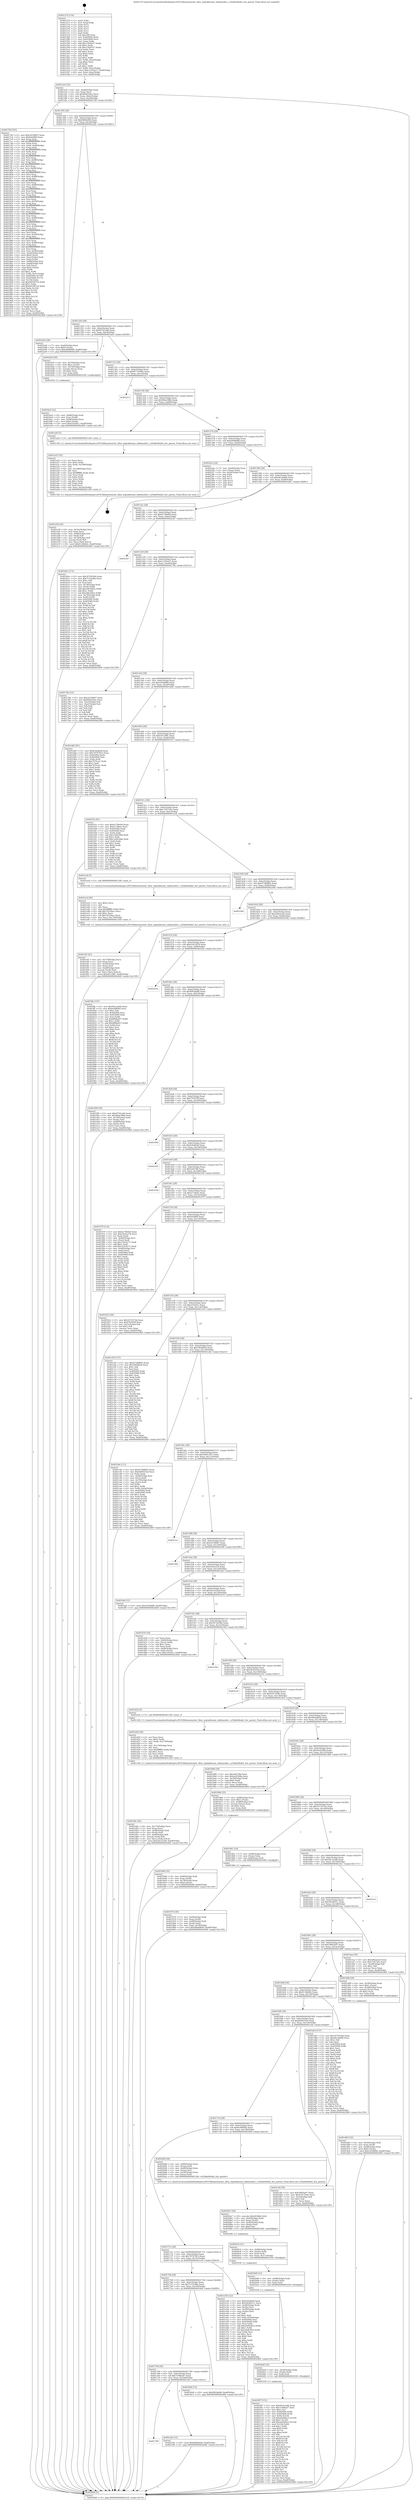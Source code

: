 digraph "0x401270" {
  label = "0x401270 (/mnt/c/Users/mathe/Desktop/tcc/POCII/binaries/extr_libui_wiptableunix_tablemodel.c_uiTableModel_iter_parent_Final-ollvm.out::main(0))"
  labelloc = "t"
  node[shape=record]

  Entry [label="",width=0.3,height=0.3,shape=circle,fillcolor=black,style=filled]
  "0x4012e4" [label="{
     0x4012e4 [32]\l
     | [instrs]\l
     &nbsp;&nbsp;0x4012e4 \<+6\>: mov -0xa8(%rbp),%eax\l
     &nbsp;&nbsp;0x4012ea \<+2\>: mov %eax,%ecx\l
     &nbsp;&nbsp;0x4012ec \<+6\>: sub $0x80d25dec,%ecx\l
     &nbsp;&nbsp;0x4012f2 \<+6\>: mov %eax,-0xbc(%rbp)\l
     &nbsp;&nbsp;0x4012f8 \<+6\>: mov %ecx,-0xc0(%rbp)\l
     &nbsp;&nbsp;0x4012fe \<+6\>: je 00000000004017bf \<main+0x54f\>\l
  }"]
  "0x4017bf" [label="{
     0x4017bf [355]\l
     | [instrs]\l
     &nbsp;&nbsp;0x4017bf \<+5\>: mov $0x2419f6d7,%eax\l
     &nbsp;&nbsp;0x4017c4 \<+5\>: mov $0xb42f8f9,%ecx\l
     &nbsp;&nbsp;0x4017c9 \<+3\>: mov %rsp,%rdx\l
     &nbsp;&nbsp;0x4017cc \<+4\>: add $0xfffffffffffffff0,%rdx\l
     &nbsp;&nbsp;0x4017d0 \<+3\>: mov %rdx,%rsp\l
     &nbsp;&nbsp;0x4017d3 \<+7\>: mov %rdx,-0xa0(%rbp)\l
     &nbsp;&nbsp;0x4017da \<+3\>: mov %rsp,%rdx\l
     &nbsp;&nbsp;0x4017dd \<+4\>: add $0xfffffffffffffff0,%rdx\l
     &nbsp;&nbsp;0x4017e1 \<+3\>: mov %rdx,%rsp\l
     &nbsp;&nbsp;0x4017e4 \<+3\>: mov %rsp,%rsi\l
     &nbsp;&nbsp;0x4017e7 \<+4\>: add $0xfffffffffffffff0,%rsi\l
     &nbsp;&nbsp;0x4017eb \<+3\>: mov %rsi,%rsp\l
     &nbsp;&nbsp;0x4017ee \<+7\>: mov %rsi,-0x98(%rbp)\l
     &nbsp;&nbsp;0x4017f5 \<+3\>: mov %rsp,%rsi\l
     &nbsp;&nbsp;0x4017f8 \<+4\>: add $0xfffffffffffffff0,%rsi\l
     &nbsp;&nbsp;0x4017fc \<+3\>: mov %rsi,%rsp\l
     &nbsp;&nbsp;0x4017ff \<+7\>: mov %rsi,-0x90(%rbp)\l
     &nbsp;&nbsp;0x401806 \<+3\>: mov %rsp,%rsi\l
     &nbsp;&nbsp;0x401809 \<+4\>: add $0xfffffffffffffff0,%rsi\l
     &nbsp;&nbsp;0x40180d \<+3\>: mov %rsi,%rsp\l
     &nbsp;&nbsp;0x401810 \<+7\>: mov %rsi,-0x88(%rbp)\l
     &nbsp;&nbsp;0x401817 \<+3\>: mov %rsp,%rsi\l
     &nbsp;&nbsp;0x40181a \<+4\>: add $0xfffffffffffffff0,%rsi\l
     &nbsp;&nbsp;0x40181e \<+3\>: mov %rsi,%rsp\l
     &nbsp;&nbsp;0x401821 \<+4\>: mov %rsi,-0x80(%rbp)\l
     &nbsp;&nbsp;0x401825 \<+3\>: mov %rsp,%rsi\l
     &nbsp;&nbsp;0x401828 \<+4\>: add $0xfffffffffffffff0,%rsi\l
     &nbsp;&nbsp;0x40182c \<+3\>: mov %rsi,%rsp\l
     &nbsp;&nbsp;0x40182f \<+4\>: mov %rsi,-0x78(%rbp)\l
     &nbsp;&nbsp;0x401833 \<+3\>: mov %rsp,%rsi\l
     &nbsp;&nbsp;0x401836 \<+4\>: add $0xfffffffffffffff0,%rsi\l
     &nbsp;&nbsp;0x40183a \<+3\>: mov %rsi,%rsp\l
     &nbsp;&nbsp;0x40183d \<+4\>: mov %rsi,-0x70(%rbp)\l
     &nbsp;&nbsp;0x401841 \<+3\>: mov %rsp,%rsi\l
     &nbsp;&nbsp;0x401844 \<+4\>: add $0xfffffffffffffff0,%rsi\l
     &nbsp;&nbsp;0x401848 \<+3\>: mov %rsi,%rsp\l
     &nbsp;&nbsp;0x40184b \<+4\>: mov %rsi,-0x68(%rbp)\l
     &nbsp;&nbsp;0x40184f \<+3\>: mov %rsp,%rsi\l
     &nbsp;&nbsp;0x401852 \<+4\>: add $0xfffffffffffffff0,%rsi\l
     &nbsp;&nbsp;0x401856 \<+3\>: mov %rsi,%rsp\l
     &nbsp;&nbsp;0x401859 \<+4\>: mov %rsi,-0x60(%rbp)\l
     &nbsp;&nbsp;0x40185d \<+3\>: mov %rsp,%rsi\l
     &nbsp;&nbsp;0x401860 \<+4\>: add $0xfffffffffffffff0,%rsi\l
     &nbsp;&nbsp;0x401864 \<+3\>: mov %rsi,%rsp\l
     &nbsp;&nbsp;0x401867 \<+4\>: mov %rsi,-0x58(%rbp)\l
     &nbsp;&nbsp;0x40186b \<+3\>: mov %rsp,%rsi\l
     &nbsp;&nbsp;0x40186e \<+4\>: add $0xfffffffffffffff0,%rsi\l
     &nbsp;&nbsp;0x401872 \<+3\>: mov %rsi,%rsp\l
     &nbsp;&nbsp;0x401875 \<+4\>: mov %rsi,-0x50(%rbp)\l
     &nbsp;&nbsp;0x401879 \<+3\>: mov %rsp,%rsi\l
     &nbsp;&nbsp;0x40187c \<+4\>: add $0xfffffffffffffff0,%rsi\l
     &nbsp;&nbsp;0x401880 \<+3\>: mov %rsi,%rsp\l
     &nbsp;&nbsp;0x401883 \<+4\>: mov %rsi,-0x48(%rbp)\l
     &nbsp;&nbsp;0x401887 \<+3\>: mov %rsp,%rsi\l
     &nbsp;&nbsp;0x40188a \<+4\>: add $0xfffffffffffffff0,%rsi\l
     &nbsp;&nbsp;0x40188e \<+3\>: mov %rsi,%rsp\l
     &nbsp;&nbsp;0x401891 \<+4\>: mov %rsi,-0x40(%rbp)\l
     &nbsp;&nbsp;0x401895 \<+7\>: mov -0xa0(%rbp),%rsi\l
     &nbsp;&nbsp;0x40189c \<+6\>: movl $0x0,(%rsi)\l
     &nbsp;&nbsp;0x4018a2 \<+6\>: mov -0xac(%rbp),%edi\l
     &nbsp;&nbsp;0x4018a8 \<+2\>: mov %edi,(%rdx)\l
     &nbsp;&nbsp;0x4018aa \<+7\>: mov -0x98(%rbp),%rsi\l
     &nbsp;&nbsp;0x4018b1 \<+7\>: mov -0xb8(%rbp),%r8\l
     &nbsp;&nbsp;0x4018b8 \<+3\>: mov %r8,(%rsi)\l
     &nbsp;&nbsp;0x4018bb \<+3\>: cmpl $0x2,(%rdx)\l
     &nbsp;&nbsp;0x4018be \<+4\>: setne %r9b\l
     &nbsp;&nbsp;0x4018c2 \<+4\>: and $0x1,%r9b\l
     &nbsp;&nbsp;0x4018c6 \<+4\>: mov %r9b,-0x31(%rbp)\l
     &nbsp;&nbsp;0x4018ca \<+8\>: mov 0x405064,%r10d\l
     &nbsp;&nbsp;0x4018d2 \<+8\>: mov 0x405068,%r11d\l
     &nbsp;&nbsp;0x4018da \<+3\>: mov %r10d,%ebx\l
     &nbsp;&nbsp;0x4018dd \<+6\>: sub $0x481687e4,%ebx\l
     &nbsp;&nbsp;0x4018e3 \<+3\>: sub $0x1,%ebx\l
     &nbsp;&nbsp;0x4018e6 \<+6\>: add $0x481687e4,%ebx\l
     &nbsp;&nbsp;0x4018ec \<+4\>: imul %ebx,%r10d\l
     &nbsp;&nbsp;0x4018f0 \<+4\>: and $0x1,%r10d\l
     &nbsp;&nbsp;0x4018f4 \<+4\>: cmp $0x0,%r10d\l
     &nbsp;&nbsp;0x4018f8 \<+4\>: sete %r9b\l
     &nbsp;&nbsp;0x4018fc \<+4\>: cmp $0xa,%r11d\l
     &nbsp;&nbsp;0x401900 \<+4\>: setl %r14b\l
     &nbsp;&nbsp;0x401904 \<+3\>: mov %r9b,%r15b\l
     &nbsp;&nbsp;0x401907 \<+3\>: and %r14b,%r15b\l
     &nbsp;&nbsp;0x40190a \<+3\>: xor %r14b,%r9b\l
     &nbsp;&nbsp;0x40190d \<+3\>: or %r9b,%r15b\l
     &nbsp;&nbsp;0x401910 \<+4\>: test $0x1,%r15b\l
     &nbsp;&nbsp;0x401914 \<+3\>: cmovne %ecx,%eax\l
     &nbsp;&nbsp;0x401917 \<+6\>: mov %eax,-0xa8(%rbp)\l
     &nbsp;&nbsp;0x40191d \<+5\>: jmp 0000000000402469 \<main+0x11f9\>\l
  }"]
  "0x401304" [label="{
     0x401304 [28]\l
     | [instrs]\l
     &nbsp;&nbsp;0x401304 \<+5\>: jmp 0000000000401309 \<main+0x99\>\l
     &nbsp;&nbsp;0x401309 \<+6\>: mov -0xbc(%rbp),%eax\l
     &nbsp;&nbsp;0x40130f \<+5\>: sub $0x848fed0d,%eax\l
     &nbsp;&nbsp;0x401314 \<+6\>: mov %eax,-0xc4(%rbp)\l
     &nbsp;&nbsp;0x40131a \<+6\>: je 00000000004022d2 \<main+0x1062\>\l
  }"]
  Exit [label="",width=0.3,height=0.3,shape=circle,fillcolor=black,style=filled,peripheries=2]
  "0x4022d2" [label="{
     0x4022d2 [28]\l
     | [instrs]\l
     &nbsp;&nbsp;0x4022d2 \<+7\>: mov -0xa0(%rbp),%rax\l
     &nbsp;&nbsp;0x4022d9 \<+6\>: movl $0x0,(%rax)\l
     &nbsp;&nbsp;0x4022df \<+10\>: movl $0xa006bf80,-0xa8(%rbp)\l
     &nbsp;&nbsp;0x4022e9 \<+5\>: jmp 0000000000402469 \<main+0x11f9\>\l
  }"]
  "0x401320" [label="{
     0x401320 [28]\l
     | [instrs]\l
     &nbsp;&nbsp;0x401320 \<+5\>: jmp 0000000000401325 \<main+0xb5\>\l
     &nbsp;&nbsp;0x401325 \<+6\>: mov -0xbc(%rbp),%eax\l
     &nbsp;&nbsp;0x40132b \<+5\>: sub $0x875f1a46,%eax\l
     &nbsp;&nbsp;0x401330 \<+6\>: mov %eax,-0xc8(%rbp)\l
     &nbsp;&nbsp;0x401336 \<+6\>: je 0000000000401bc8 \<main+0x958\>\l
  }"]
  "0x401780" [label="{
     0x401780\l
  }", style=dashed]
  "0x401bc8" [label="{
     0x401bc8 [29]\l
     | [instrs]\l
     &nbsp;&nbsp;0x401bc8 \<+4\>: mov -0x70(%rbp),%rax\l
     &nbsp;&nbsp;0x401bcc \<+6\>: movl $0x1,(%rax)\l
     &nbsp;&nbsp;0x401bd2 \<+4\>: mov -0x70(%rbp),%rax\l
     &nbsp;&nbsp;0x401bd6 \<+3\>: movslq (%rax),%rax\l
     &nbsp;&nbsp;0x401bd9 \<+4\>: shl $0x2,%rax\l
     &nbsp;&nbsp;0x401bdd \<+3\>: mov %rax,%rdi\l
     &nbsp;&nbsp;0x401be0 \<+5\>: call 0000000000401050 \<malloc@plt\>\l
     | [calls]\l
     &nbsp;&nbsp;0x401050 \{1\} (unknown)\l
  }"]
  "0x40133c" [label="{
     0x40133c [28]\l
     | [instrs]\l
     &nbsp;&nbsp;0x40133c \<+5\>: jmp 0000000000401341 \<main+0xd1\>\l
     &nbsp;&nbsp;0x401341 \<+6\>: mov -0xbc(%rbp),%eax\l
     &nbsp;&nbsp;0x401347 \<+5\>: sub $0x87719082,%eax\l
     &nbsp;&nbsp;0x40134c \<+6\>: mov %eax,-0xcc(%rbp)\l
     &nbsp;&nbsp;0x401352 \<+6\>: je 00000000004022c3 \<main+0x1053\>\l
  }"]
  "0x40218e" [label="{
     0x40218e [15]\l
     | [instrs]\l
     &nbsp;&nbsp;0x40218e \<+10\>: movl $0x848fed0d,-0xa8(%rbp)\l
     &nbsp;&nbsp;0x402198 \<+5\>: jmp 0000000000402469 \<main+0x11f9\>\l
  }"]
  "0x4022c3" [label="{
     0x4022c3\l
  }", style=dashed]
  "0x401358" [label="{
     0x401358 [28]\l
     | [instrs]\l
     &nbsp;&nbsp;0x401358 \<+5\>: jmp 000000000040135d \<main+0xed\>\l
     &nbsp;&nbsp;0x40135d \<+6\>: mov -0xbc(%rbp),%eax\l
     &nbsp;&nbsp;0x401363 \<+5\>: sub $0x99ae38bb,%eax\l
     &nbsp;&nbsp;0x401368 \<+6\>: mov %eax,-0xd0(%rbp)\l
     &nbsp;&nbsp;0x40136e \<+6\>: je 0000000000401a20 \<main+0x7b0\>\l
  }"]
  "0x4020f7" [label="{
     0x4020f7 [151]\l
     | [instrs]\l
     &nbsp;&nbsp;0x4020f7 \<+5\>: mov $0x58c1aedb,%eax\l
     &nbsp;&nbsp;0x4020fc \<+5\>: mov $0x7c48ba47,%esi\l
     &nbsp;&nbsp;0x402101 \<+2\>: mov $0x1,%cl\l
     &nbsp;&nbsp;0x402103 \<+8\>: mov 0x405064,%r8d\l
     &nbsp;&nbsp;0x40210b \<+8\>: mov 0x405068,%r9d\l
     &nbsp;&nbsp;0x402113 \<+3\>: mov %r8d,%r10d\l
     &nbsp;&nbsp;0x402116 \<+7\>: sub $0xad266bc5,%r10d\l
     &nbsp;&nbsp;0x40211d \<+4\>: sub $0x1,%r10d\l
     &nbsp;&nbsp;0x402121 \<+7\>: add $0xad266bc5,%r10d\l
     &nbsp;&nbsp;0x402128 \<+4\>: imul %r10d,%r8d\l
     &nbsp;&nbsp;0x40212c \<+4\>: and $0x1,%r8d\l
     &nbsp;&nbsp;0x402130 \<+4\>: cmp $0x0,%r8d\l
     &nbsp;&nbsp;0x402134 \<+4\>: sete %r11b\l
     &nbsp;&nbsp;0x402138 \<+4\>: cmp $0xa,%r9d\l
     &nbsp;&nbsp;0x40213c \<+3\>: setl %bl\l
     &nbsp;&nbsp;0x40213f \<+3\>: mov %r11b,%r14b\l
     &nbsp;&nbsp;0x402142 \<+4\>: xor $0xff,%r14b\l
     &nbsp;&nbsp;0x402146 \<+3\>: mov %bl,%r15b\l
     &nbsp;&nbsp;0x402149 \<+4\>: xor $0xff,%r15b\l
     &nbsp;&nbsp;0x40214d \<+3\>: xor $0x1,%cl\l
     &nbsp;&nbsp;0x402150 \<+3\>: mov %r14b,%r12b\l
     &nbsp;&nbsp;0x402153 \<+4\>: and $0xff,%r12b\l
     &nbsp;&nbsp;0x402157 \<+3\>: and %cl,%r11b\l
     &nbsp;&nbsp;0x40215a \<+3\>: mov %r15b,%r13b\l
     &nbsp;&nbsp;0x40215d \<+4\>: and $0xff,%r13b\l
     &nbsp;&nbsp;0x402161 \<+2\>: and %cl,%bl\l
     &nbsp;&nbsp;0x402163 \<+3\>: or %r11b,%r12b\l
     &nbsp;&nbsp;0x402166 \<+3\>: or %bl,%r13b\l
     &nbsp;&nbsp;0x402169 \<+3\>: xor %r13b,%r12b\l
     &nbsp;&nbsp;0x40216c \<+3\>: or %r15b,%r14b\l
     &nbsp;&nbsp;0x40216f \<+4\>: xor $0xff,%r14b\l
     &nbsp;&nbsp;0x402173 \<+3\>: or $0x1,%cl\l
     &nbsp;&nbsp;0x402176 \<+3\>: and %cl,%r14b\l
     &nbsp;&nbsp;0x402179 \<+3\>: or %r14b,%r12b\l
     &nbsp;&nbsp;0x40217c \<+4\>: test $0x1,%r12b\l
     &nbsp;&nbsp;0x402180 \<+3\>: cmovne %esi,%eax\l
     &nbsp;&nbsp;0x402183 \<+6\>: mov %eax,-0xa8(%rbp)\l
     &nbsp;&nbsp;0x402189 \<+5\>: jmp 0000000000402469 \<main+0x11f9\>\l
  }"]
  "0x401a20" [label="{
     0x401a20 [5]\l
     | [instrs]\l
     &nbsp;&nbsp;0x401a20 \<+5\>: call 0000000000401160 \<next_i\>\l
     | [calls]\l
     &nbsp;&nbsp;0x401160 \{1\} (/mnt/c/Users/mathe/Desktop/tcc/POCII/binaries/extr_libui_wiptableunix_tablemodel.c_uiTableModel_iter_parent_Final-ollvm.out::next_i)\l
  }"]
  "0x401374" [label="{
     0x401374 [28]\l
     | [instrs]\l
     &nbsp;&nbsp;0x401374 \<+5\>: jmp 0000000000401379 \<main+0x109\>\l
     &nbsp;&nbsp;0x401379 \<+6\>: mov -0xbc(%rbp),%eax\l
     &nbsp;&nbsp;0x40137f \<+5\>: sub $0xa006bf80,%eax\l
     &nbsp;&nbsp;0x401384 \<+6\>: mov %eax,-0xd4(%rbp)\l
     &nbsp;&nbsp;0x40138a \<+6\>: je 00000000004022ee \<main+0x107e\>\l
  }"]
  "0x4020e8" [label="{
     0x4020e8 [15]\l
     | [instrs]\l
     &nbsp;&nbsp;0x4020e8 \<+4\>: mov -0x50(%rbp),%rdx\l
     &nbsp;&nbsp;0x4020ec \<+3\>: mov (%rdx),%rdx\l
     &nbsp;&nbsp;0x4020ef \<+3\>: mov %rdx,%rdi\l
     &nbsp;&nbsp;0x4020f2 \<+5\>: call 0000000000401030 \<free@plt\>\l
     | [calls]\l
     &nbsp;&nbsp;0x401030 \{1\} (unknown)\l
  }"]
  "0x4022ee" [label="{
     0x4022ee [24]\l
     | [instrs]\l
     &nbsp;&nbsp;0x4022ee \<+7\>: mov -0xa0(%rbp),%rax\l
     &nbsp;&nbsp;0x4022f5 \<+2\>: mov (%rax),%eax\l
     &nbsp;&nbsp;0x4022f7 \<+4\>: lea -0x28(%rbp),%rsp\l
     &nbsp;&nbsp;0x4022fb \<+1\>: pop %rbx\l
     &nbsp;&nbsp;0x4022fc \<+2\>: pop %r12\l
     &nbsp;&nbsp;0x4022fe \<+2\>: pop %r13\l
     &nbsp;&nbsp;0x402300 \<+2\>: pop %r14\l
     &nbsp;&nbsp;0x402302 \<+2\>: pop %r15\l
     &nbsp;&nbsp;0x402304 \<+1\>: pop %rbp\l
     &nbsp;&nbsp;0x402305 \<+1\>: ret\l
  }"]
  "0x401390" [label="{
     0x401390 [28]\l
     | [instrs]\l
     &nbsp;&nbsp;0x401390 \<+5\>: jmp 0000000000401395 \<main+0x125\>\l
     &nbsp;&nbsp;0x401395 \<+6\>: mov -0xbc(%rbp),%eax\l
     &nbsp;&nbsp;0x40139b \<+5\>: sub $0xa8c4a6b8,%eax\l
     &nbsp;&nbsp;0x4013a0 \<+6\>: mov %eax,-0xd8(%rbp)\l
     &nbsp;&nbsp;0x4013a6 \<+6\>: je 0000000000401b0c \<main+0x89c\>\l
  }"]
  "0x4020d9" [label="{
     0x4020d9 [15]\l
     | [instrs]\l
     &nbsp;&nbsp;0x4020d9 \<+4\>: mov -0x68(%rbp),%rdx\l
     &nbsp;&nbsp;0x4020dd \<+3\>: mov (%rdx),%rdx\l
     &nbsp;&nbsp;0x4020e0 \<+3\>: mov %rdx,%rdi\l
     &nbsp;&nbsp;0x4020e3 \<+5\>: call 0000000000401030 \<free@plt\>\l
     | [calls]\l
     &nbsp;&nbsp;0x401030 \{1\} (unknown)\l
  }"]
  "0x401b0c" [label="{
     0x401b0c [173]\l
     | [instrs]\l
     &nbsp;&nbsp;0x401b0c \<+5\>: mov $0x307443bb,%eax\l
     &nbsp;&nbsp;0x401b11 \<+5\>: mov $0x7c33cd6a,%ecx\l
     &nbsp;&nbsp;0x401b16 \<+2\>: mov $0x1,%dl\l
     &nbsp;&nbsp;0x401b18 \<+2\>: xor %esi,%esi\l
     &nbsp;&nbsp;0x401b1a \<+4\>: mov -0x78(%rbp),%rdi\l
     &nbsp;&nbsp;0x401b1e \<+3\>: mov (%rdi),%r8d\l
     &nbsp;&nbsp;0x401b21 \<+7\>: add $0xc96c04b2,%r8d\l
     &nbsp;&nbsp;0x401b28 \<+4\>: add $0x1,%r8d\l
     &nbsp;&nbsp;0x401b2c \<+7\>: sub $0xc96c04b2,%r8d\l
     &nbsp;&nbsp;0x401b33 \<+4\>: mov -0x78(%rbp),%rdi\l
     &nbsp;&nbsp;0x401b37 \<+3\>: mov %r8d,(%rdi)\l
     &nbsp;&nbsp;0x401b3a \<+8\>: mov 0x405064,%r8d\l
     &nbsp;&nbsp;0x401b42 \<+8\>: mov 0x405068,%r9d\l
     &nbsp;&nbsp;0x401b4a \<+3\>: sub $0x1,%esi\l
     &nbsp;&nbsp;0x401b4d \<+3\>: mov %r8d,%r10d\l
     &nbsp;&nbsp;0x401b50 \<+3\>: add %esi,%r10d\l
     &nbsp;&nbsp;0x401b53 \<+4\>: imul %r10d,%r8d\l
     &nbsp;&nbsp;0x401b57 \<+4\>: and $0x1,%r8d\l
     &nbsp;&nbsp;0x401b5b \<+4\>: cmp $0x0,%r8d\l
     &nbsp;&nbsp;0x401b5f \<+4\>: sete %r11b\l
     &nbsp;&nbsp;0x401b63 \<+4\>: cmp $0xa,%r9d\l
     &nbsp;&nbsp;0x401b67 \<+3\>: setl %bl\l
     &nbsp;&nbsp;0x401b6a \<+3\>: mov %r11b,%r14b\l
     &nbsp;&nbsp;0x401b6d \<+4\>: xor $0xff,%r14b\l
     &nbsp;&nbsp;0x401b71 \<+3\>: mov %bl,%r15b\l
     &nbsp;&nbsp;0x401b74 \<+4\>: xor $0xff,%r15b\l
     &nbsp;&nbsp;0x401b78 \<+3\>: xor $0x1,%dl\l
     &nbsp;&nbsp;0x401b7b \<+3\>: mov %r14b,%r12b\l
     &nbsp;&nbsp;0x401b7e \<+4\>: and $0xff,%r12b\l
     &nbsp;&nbsp;0x401b82 \<+3\>: and %dl,%r11b\l
     &nbsp;&nbsp;0x401b85 \<+3\>: mov %r15b,%r13b\l
     &nbsp;&nbsp;0x401b88 \<+4\>: and $0xff,%r13b\l
     &nbsp;&nbsp;0x401b8c \<+2\>: and %dl,%bl\l
     &nbsp;&nbsp;0x401b8e \<+3\>: or %r11b,%r12b\l
     &nbsp;&nbsp;0x401b91 \<+3\>: or %bl,%r13b\l
     &nbsp;&nbsp;0x401b94 \<+3\>: xor %r13b,%r12b\l
     &nbsp;&nbsp;0x401b97 \<+3\>: or %r15b,%r14b\l
     &nbsp;&nbsp;0x401b9a \<+4\>: xor $0xff,%r14b\l
     &nbsp;&nbsp;0x401b9e \<+3\>: or $0x1,%dl\l
     &nbsp;&nbsp;0x401ba1 \<+3\>: and %dl,%r14b\l
     &nbsp;&nbsp;0x401ba4 \<+3\>: or %r14b,%r12b\l
     &nbsp;&nbsp;0x401ba7 \<+4\>: test $0x1,%r12b\l
     &nbsp;&nbsp;0x401bab \<+3\>: cmovne %ecx,%eax\l
     &nbsp;&nbsp;0x401bae \<+6\>: mov %eax,-0xa8(%rbp)\l
     &nbsp;&nbsp;0x401bb4 \<+5\>: jmp 0000000000402469 \<main+0x11f9\>\l
  }"]
  "0x4013ac" [label="{
     0x4013ac [28]\l
     | [instrs]\l
     &nbsp;&nbsp;0x4013ac \<+5\>: jmp 00000000004013b1 \<main+0x141\>\l
     &nbsp;&nbsp;0x4013b1 \<+6\>: mov -0xbc(%rbp),%eax\l
     &nbsp;&nbsp;0x4013b7 \<+5\>: sub $0xb17fb40d,%eax\l
     &nbsp;&nbsp;0x4013bc \<+6\>: mov %eax,-0xdc(%rbp)\l
     &nbsp;&nbsp;0x4013c2 \<+6\>: je 00000000004023b7 \<main+0x1147\>\l
  }"]
  "0x4020c4" [label="{
     0x4020c4 [21]\l
     | [instrs]\l
     &nbsp;&nbsp;0x4020c4 \<+4\>: mov -0x80(%rbp),%rdx\l
     &nbsp;&nbsp;0x4020c8 \<+3\>: mov (%rdx),%rdx\l
     &nbsp;&nbsp;0x4020cb \<+3\>: mov %rdx,%rdi\l
     &nbsp;&nbsp;0x4020ce \<+6\>: mov %eax,-0x17c(%rbp)\l
     &nbsp;&nbsp;0x4020d4 \<+5\>: call 0000000000401030 \<free@plt\>\l
     | [calls]\l
     &nbsp;&nbsp;0x401030 \{1\} (unknown)\l
  }"]
  "0x4023b7" [label="{
     0x4023b7\l
  }", style=dashed]
  "0x4013c8" [label="{
     0x4013c8 [28]\l
     | [instrs]\l
     &nbsp;&nbsp;0x4013c8 \<+5\>: jmp 00000000004013cd \<main+0x15d\>\l
     &nbsp;&nbsp;0x4013cd \<+6\>: mov -0xbc(%rbp),%eax\l
     &nbsp;&nbsp;0x4013d3 \<+5\>: sub $0xc1205a27,%eax\l
     &nbsp;&nbsp;0x4013d8 \<+6\>: mov %eax,-0xe0(%rbp)\l
     &nbsp;&nbsp;0x4013de \<+6\>: je 000000000040178a \<main+0x51a\>\l
  }"]
  "0x4020a7" [label="{
     0x4020a7 [29]\l
     | [instrs]\l
     &nbsp;&nbsp;0x4020a7 \<+10\>: movabs $0x4030b6,%rdi\l
     &nbsp;&nbsp;0x4020b1 \<+4\>: mov -0x40(%rbp),%rdx\l
     &nbsp;&nbsp;0x4020b5 \<+2\>: mov %eax,(%rdx)\l
     &nbsp;&nbsp;0x4020b7 \<+4\>: mov -0x40(%rbp),%rdx\l
     &nbsp;&nbsp;0x4020bb \<+2\>: mov (%rdx),%esi\l
     &nbsp;&nbsp;0x4020bd \<+2\>: mov $0x0,%al\l
     &nbsp;&nbsp;0x4020bf \<+5\>: call 0000000000401040 \<printf@plt\>\l
     | [calls]\l
     &nbsp;&nbsp;0x401040 \{1\} (unknown)\l
  }"]
  "0x40178a" [label="{
     0x40178a [53]\l
     | [instrs]\l
     &nbsp;&nbsp;0x40178a \<+5\>: mov $0x2419f6d7,%eax\l
     &nbsp;&nbsp;0x40178f \<+5\>: mov $0x80d25dec,%ecx\l
     &nbsp;&nbsp;0x401794 \<+6\>: mov -0xa2(%rbp),%dl\l
     &nbsp;&nbsp;0x40179a \<+7\>: mov -0xa1(%rbp),%sil\l
     &nbsp;&nbsp;0x4017a1 \<+3\>: mov %dl,%dil\l
     &nbsp;&nbsp;0x4017a4 \<+3\>: and %sil,%dil\l
     &nbsp;&nbsp;0x4017a7 \<+3\>: xor %sil,%dl\l
     &nbsp;&nbsp;0x4017aa \<+3\>: or %dl,%dil\l
     &nbsp;&nbsp;0x4017ad \<+4\>: test $0x1,%dil\l
     &nbsp;&nbsp;0x4017b1 \<+3\>: cmovne %ecx,%eax\l
     &nbsp;&nbsp;0x4017b4 \<+6\>: mov %eax,-0xa8(%rbp)\l
     &nbsp;&nbsp;0x4017ba \<+5\>: jmp 0000000000402469 \<main+0x11f9\>\l
  }"]
  "0x4013e4" [label="{
     0x4013e4 [28]\l
     | [instrs]\l
     &nbsp;&nbsp;0x4013e4 \<+5\>: jmp 00000000004013e9 \<main+0x179\>\l
     &nbsp;&nbsp;0x4013e9 \<+6\>: mov -0xbc(%rbp),%eax\l
     &nbsp;&nbsp;0x4013ef \<+5\>: sub $0xc454b8fd,%eax\l
     &nbsp;&nbsp;0x4013f4 \<+6\>: mov %eax,-0xe4(%rbp)\l
     &nbsp;&nbsp;0x4013fa \<+6\>: je 0000000000401dd5 \<main+0xb65\>\l
  }"]
  "0x402469" [label="{
     0x402469 [5]\l
     | [instrs]\l
     &nbsp;&nbsp;0x402469 \<+5\>: jmp 00000000004012e4 \<main+0x74\>\l
  }"]
  "0x401270" [label="{
     0x401270 [116]\l
     | [instrs]\l
     &nbsp;&nbsp;0x401270 \<+1\>: push %rbp\l
     &nbsp;&nbsp;0x401271 \<+3\>: mov %rsp,%rbp\l
     &nbsp;&nbsp;0x401274 \<+2\>: push %r15\l
     &nbsp;&nbsp;0x401276 \<+2\>: push %r14\l
     &nbsp;&nbsp;0x401278 \<+2\>: push %r13\l
     &nbsp;&nbsp;0x40127a \<+2\>: push %r12\l
     &nbsp;&nbsp;0x40127c \<+1\>: push %rbx\l
     &nbsp;&nbsp;0x40127d \<+7\>: sub $0x188,%rsp\l
     &nbsp;&nbsp;0x401284 \<+7\>: mov 0x405064,%eax\l
     &nbsp;&nbsp;0x40128b \<+7\>: mov 0x405068,%ecx\l
     &nbsp;&nbsp;0x401292 \<+2\>: mov %eax,%edx\l
     &nbsp;&nbsp;0x401294 \<+6\>: add $0x15fa6527,%edx\l
     &nbsp;&nbsp;0x40129a \<+3\>: sub $0x1,%edx\l
     &nbsp;&nbsp;0x40129d \<+6\>: sub $0x15fa6527,%edx\l
     &nbsp;&nbsp;0x4012a3 \<+3\>: imul %edx,%eax\l
     &nbsp;&nbsp;0x4012a6 \<+3\>: and $0x1,%eax\l
     &nbsp;&nbsp;0x4012a9 \<+3\>: cmp $0x0,%eax\l
     &nbsp;&nbsp;0x4012ac \<+4\>: sete %r8b\l
     &nbsp;&nbsp;0x4012b0 \<+4\>: and $0x1,%r8b\l
     &nbsp;&nbsp;0x4012b4 \<+7\>: mov %r8b,-0xa2(%rbp)\l
     &nbsp;&nbsp;0x4012bb \<+3\>: cmp $0xa,%ecx\l
     &nbsp;&nbsp;0x4012be \<+4\>: setl %r8b\l
     &nbsp;&nbsp;0x4012c2 \<+4\>: and $0x1,%r8b\l
     &nbsp;&nbsp;0x4012c6 \<+7\>: mov %r8b,-0xa1(%rbp)\l
     &nbsp;&nbsp;0x4012cd \<+10\>: movl $0xc1205a27,-0xa8(%rbp)\l
     &nbsp;&nbsp;0x4012d7 \<+6\>: mov %edi,-0xac(%rbp)\l
     &nbsp;&nbsp;0x4012dd \<+7\>: mov %rsi,-0xb8(%rbp)\l
  }"]
  "0x401ef5" [label="{
     0x401ef5 [41]\l
     | [instrs]\l
     &nbsp;&nbsp;0x401ef5 \<+6\>: mov -0x178(%rbp),%ecx\l
     &nbsp;&nbsp;0x401efb \<+3\>: imul %eax,%ecx\l
     &nbsp;&nbsp;0x401efe \<+4\>: mov -0x50(%rbp),%rsi\l
     &nbsp;&nbsp;0x401f02 \<+3\>: mov (%rsi),%rsi\l
     &nbsp;&nbsp;0x401f05 \<+4\>: mov -0x48(%rbp),%rdi\l
     &nbsp;&nbsp;0x401f09 \<+3\>: movslq (%rdi),%rdi\l
     &nbsp;&nbsp;0x401f0c \<+3\>: mov %ecx,(%rsi,%rdi,4)\l
     &nbsp;&nbsp;0x401f0f \<+10\>: movl $0xc651dff1,-0xa8(%rbp)\l
     &nbsp;&nbsp;0x401f19 \<+5\>: jmp 0000000000402469 \<main+0x11f9\>\l
  }"]
  "0x401ecd" [label="{
     0x401ecd [40]\l
     | [instrs]\l
     &nbsp;&nbsp;0x401ecd \<+5\>: mov $0x2,%ecx\l
     &nbsp;&nbsp;0x401ed2 \<+1\>: cltd\l
     &nbsp;&nbsp;0x401ed3 \<+2\>: idiv %ecx\l
     &nbsp;&nbsp;0x401ed5 \<+6\>: imul $0xfffffffe,%edx,%ecx\l
     &nbsp;&nbsp;0x401edb \<+6\>: add $0x7b25facc,%ecx\l
     &nbsp;&nbsp;0x401ee1 \<+3\>: add $0x1,%ecx\l
     &nbsp;&nbsp;0x401ee4 \<+6\>: sub $0x7b25facc,%ecx\l
     &nbsp;&nbsp;0x401eea \<+6\>: mov %ecx,-0x178(%rbp)\l
     &nbsp;&nbsp;0x401ef0 \<+5\>: call 0000000000401160 \<next_i\>\l
     | [calls]\l
     &nbsp;&nbsp;0x401160 \{1\} (/mnt/c/Users/mathe/Desktop/tcc/POCII/binaries/extr_libui_wiptableunix_tablemodel.c_uiTableModel_iter_parent_Final-ollvm.out::next_i)\l
  }"]
  "0x401dd5" [label="{
     0x401dd5 [91]\l
     | [instrs]\l
     &nbsp;&nbsp;0x401dd5 \<+5\>: mov $0xfc0ad0a9,%eax\l
     &nbsp;&nbsp;0x401dda \<+5\>: mov $0x79787823,%ecx\l
     &nbsp;&nbsp;0x401ddf \<+7\>: mov 0x405064,%edx\l
     &nbsp;&nbsp;0x401de6 \<+7\>: mov 0x405068,%esi\l
     &nbsp;&nbsp;0x401ded \<+2\>: mov %edx,%edi\l
     &nbsp;&nbsp;0x401def \<+6\>: add $0x7b7b1a1,%edi\l
     &nbsp;&nbsp;0x401df5 \<+3\>: sub $0x1,%edi\l
     &nbsp;&nbsp;0x401df8 \<+6\>: sub $0x7b7b1a1,%edi\l
     &nbsp;&nbsp;0x401dfe \<+3\>: imul %edi,%edx\l
     &nbsp;&nbsp;0x401e01 \<+3\>: and $0x1,%edx\l
     &nbsp;&nbsp;0x401e04 \<+3\>: cmp $0x0,%edx\l
     &nbsp;&nbsp;0x401e07 \<+4\>: sete %r8b\l
     &nbsp;&nbsp;0x401e0b \<+3\>: cmp $0xa,%esi\l
     &nbsp;&nbsp;0x401e0e \<+4\>: setl %r9b\l
     &nbsp;&nbsp;0x401e12 \<+3\>: mov %r8b,%r10b\l
     &nbsp;&nbsp;0x401e15 \<+3\>: and %r9b,%r10b\l
     &nbsp;&nbsp;0x401e18 \<+3\>: xor %r9b,%r8b\l
     &nbsp;&nbsp;0x401e1b \<+3\>: or %r8b,%r10b\l
     &nbsp;&nbsp;0x401e1e \<+4\>: test $0x1,%r10b\l
     &nbsp;&nbsp;0x401e22 \<+3\>: cmovne %ecx,%eax\l
     &nbsp;&nbsp;0x401e25 \<+6\>: mov %eax,-0xa8(%rbp)\l
     &nbsp;&nbsp;0x401e2b \<+5\>: jmp 0000000000402469 \<main+0x11f9\>\l
  }"]
  "0x401400" [label="{
     0x401400 [28]\l
     | [instrs]\l
     &nbsp;&nbsp;0x401400 \<+5\>: jmp 0000000000401405 \<main+0x195\>\l
     &nbsp;&nbsp;0x401405 \<+6\>: mov -0xbc(%rbp),%eax\l
     &nbsp;&nbsp;0x40140b \<+5\>: sub $0xc651dff1,%eax\l
     &nbsp;&nbsp;0x401410 \<+6\>: mov %eax,-0xe8(%rbp)\l
     &nbsp;&nbsp;0x401416 \<+6\>: je 0000000000401f1e \<main+0xcae\>\l
  }"]
  "0x401db5" [label="{
     0x401db5 [32]\l
     | [instrs]\l
     &nbsp;&nbsp;0x401db5 \<+4\>: mov -0x50(%rbp),%rdi\l
     &nbsp;&nbsp;0x401db9 \<+3\>: mov %rax,(%rdi)\l
     &nbsp;&nbsp;0x401dbc \<+4\>: mov -0x48(%rbp),%rax\l
     &nbsp;&nbsp;0x401dc0 \<+6\>: movl $0x0,(%rax)\l
     &nbsp;&nbsp;0x401dc6 \<+10\>: movl $0xc454b8fd,-0xa8(%rbp)\l
     &nbsp;&nbsp;0x401dd0 \<+5\>: jmp 0000000000402469 \<main+0x11f9\>\l
  }"]
  "0x401f1e" [label="{
     0x401f1e [91]\l
     | [instrs]\l
     &nbsp;&nbsp;0x401f1e \<+5\>: mov $0xb17fb40d,%eax\l
     &nbsp;&nbsp;0x401f23 \<+5\>: mov $0xa71dbee,%ecx\l
     &nbsp;&nbsp;0x401f28 \<+7\>: mov 0x405064,%edx\l
     &nbsp;&nbsp;0x401f2f \<+7\>: mov 0x405068,%esi\l
     &nbsp;&nbsp;0x401f36 \<+2\>: mov %edx,%edi\l
     &nbsp;&nbsp;0x401f38 \<+6\>: sub $0x12d024bb,%edi\l
     &nbsp;&nbsp;0x401f3e \<+3\>: sub $0x1,%edi\l
     &nbsp;&nbsp;0x401f41 \<+6\>: add $0x12d024bb,%edi\l
     &nbsp;&nbsp;0x401f47 \<+3\>: imul %edi,%edx\l
     &nbsp;&nbsp;0x401f4a \<+3\>: and $0x1,%edx\l
     &nbsp;&nbsp;0x401f4d \<+3\>: cmp $0x0,%edx\l
     &nbsp;&nbsp;0x401f50 \<+4\>: sete %r8b\l
     &nbsp;&nbsp;0x401f54 \<+3\>: cmp $0xa,%esi\l
     &nbsp;&nbsp;0x401f57 \<+4\>: setl %r9b\l
     &nbsp;&nbsp;0x401f5b \<+3\>: mov %r8b,%r10b\l
     &nbsp;&nbsp;0x401f5e \<+3\>: and %r9b,%r10b\l
     &nbsp;&nbsp;0x401f61 \<+3\>: xor %r9b,%r8b\l
     &nbsp;&nbsp;0x401f64 \<+3\>: or %r8b,%r10b\l
     &nbsp;&nbsp;0x401f67 \<+4\>: test $0x1,%r10b\l
     &nbsp;&nbsp;0x401f6b \<+3\>: cmovne %ecx,%eax\l
     &nbsp;&nbsp;0x401f6e \<+6\>: mov %eax,-0xa8(%rbp)\l
     &nbsp;&nbsp;0x401f74 \<+5\>: jmp 0000000000402469 \<main+0x11f9\>\l
  }"]
  "0x40141c" [label="{
     0x40141c [28]\l
     | [instrs]\l
     &nbsp;&nbsp;0x40141c \<+5\>: jmp 0000000000401421 \<main+0x1b1\>\l
     &nbsp;&nbsp;0x401421 \<+6\>: mov -0xbc(%rbp),%eax\l
     &nbsp;&nbsp;0x401427 \<+5\>: sub $0xc7d57a0c,%eax\l
     &nbsp;&nbsp;0x40142c \<+6\>: mov %eax,-0xec(%rbp)\l
     &nbsp;&nbsp;0x401432 \<+6\>: je 0000000000401ec8 \<main+0xc58\>\l
  }"]
  "0x401d4c" [label="{
     0x401d4c [42]\l
     | [instrs]\l
     &nbsp;&nbsp;0x401d4c \<+6\>: mov -0x174(%rbp),%ecx\l
     &nbsp;&nbsp;0x401d52 \<+3\>: imul %eax,%ecx\l
     &nbsp;&nbsp;0x401d55 \<+4\>: mov -0x68(%rbp),%rdi\l
     &nbsp;&nbsp;0x401d59 \<+3\>: mov (%rdi),%rdi\l
     &nbsp;&nbsp;0x401d5c \<+4\>: mov -0x60(%rbp),%r8\l
     &nbsp;&nbsp;0x401d60 \<+3\>: movslq (%r8),%r8\l
     &nbsp;&nbsp;0x401d63 \<+4\>: mov %ecx,(%rdi,%r8,4)\l
     &nbsp;&nbsp;0x401d67 \<+10\>: movl $0x2bc5224d,-0xa8(%rbp)\l
     &nbsp;&nbsp;0x401d71 \<+5\>: jmp 0000000000402469 \<main+0x11f9\>\l
  }"]
  "0x401ec8" [label="{
     0x401ec8 [5]\l
     | [instrs]\l
     &nbsp;&nbsp;0x401ec8 \<+5\>: call 0000000000401160 \<next_i\>\l
     | [calls]\l
     &nbsp;&nbsp;0x401160 \{1\} (/mnt/c/Users/mathe/Desktop/tcc/POCII/binaries/extr_libui_wiptableunix_tablemodel.c_uiTableModel_iter_parent_Final-ollvm.out::next_i)\l
  }"]
  "0x401438" [label="{
     0x401438 [28]\l
     | [instrs]\l
     &nbsp;&nbsp;0x401438 \<+5\>: jmp 000000000040143d \<main+0x1cd\>\l
     &nbsp;&nbsp;0x40143d \<+6\>: mov -0xbc(%rbp),%eax\l
     &nbsp;&nbsp;0x401443 \<+5\>: sub $0xd7289805,%eax\l
     &nbsp;&nbsp;0x401448 \<+6\>: mov %eax,-0xf0(%rbp)\l
     &nbsp;&nbsp;0x40144e \<+6\>: je 000000000040236d \<main+0x10fd\>\l
  }"]
  "0x401d20" [label="{
     0x401d20 [44]\l
     | [instrs]\l
     &nbsp;&nbsp;0x401d20 \<+2\>: xor %ecx,%ecx\l
     &nbsp;&nbsp;0x401d22 \<+5\>: mov $0x2,%edx\l
     &nbsp;&nbsp;0x401d27 \<+6\>: mov %edx,-0x170(%rbp)\l
     &nbsp;&nbsp;0x401d2d \<+1\>: cltd\l
     &nbsp;&nbsp;0x401d2e \<+6\>: mov -0x170(%rbp),%esi\l
     &nbsp;&nbsp;0x401d34 \<+2\>: idiv %esi\l
     &nbsp;&nbsp;0x401d36 \<+6\>: imul $0xfffffffe,%edx,%edx\l
     &nbsp;&nbsp;0x401d3c \<+3\>: sub $0x1,%ecx\l
     &nbsp;&nbsp;0x401d3f \<+2\>: sub %ecx,%edx\l
     &nbsp;&nbsp;0x401d41 \<+6\>: mov %edx,-0x174(%rbp)\l
     &nbsp;&nbsp;0x401d47 \<+5\>: call 0000000000401160 \<next_i\>\l
     | [calls]\l
     &nbsp;&nbsp;0x401160 \{1\} (/mnt/c/Users/mathe/Desktop/tcc/POCII/binaries/extr_libui_wiptableunix_tablemodel.c_uiTableModel_iter_parent_Final-ollvm.out::next_i)\l
  }"]
  "0x40236d" [label="{
     0x40236d\l
  }", style=dashed]
  "0x401454" [label="{
     0x401454 [28]\l
     | [instrs]\l
     &nbsp;&nbsp;0x401454 \<+5\>: jmp 0000000000401459 \<main+0x1e9\>\l
     &nbsp;&nbsp;0x401459 \<+6\>: mov -0xbc(%rbp),%eax\l
     &nbsp;&nbsp;0x40145f \<+5\>: sub $0xe0b2ace6,%eax\l
     &nbsp;&nbsp;0x401464 \<+6\>: mov %eax,-0xf4(%rbp)\l
     &nbsp;&nbsp;0x40146a \<+6\>: je 0000000000401ffa \<main+0xd8a\>\l
  }"]
  "0x401be5" [label="{
     0x401be5 [32]\l
     | [instrs]\l
     &nbsp;&nbsp;0x401be5 \<+4\>: mov -0x68(%rbp),%rdi\l
     &nbsp;&nbsp;0x401be9 \<+3\>: mov %rax,(%rdi)\l
     &nbsp;&nbsp;0x401bec \<+4\>: mov -0x60(%rbp),%rax\l
     &nbsp;&nbsp;0x401bf0 \<+6\>: movl $0x0,(%rax)\l
     &nbsp;&nbsp;0x401bf6 \<+10\>: movl $0xe54281c,-0xa8(%rbp)\l
     &nbsp;&nbsp;0x401c00 \<+5\>: jmp 0000000000402469 \<main+0x11f9\>\l
  }"]
  "0x401ffa" [label="{
     0x401ffa [147]\l
     | [instrs]\l
     &nbsp;&nbsp;0x401ffa \<+5\>: mov $0x58c1aedb,%eax\l
     &nbsp;&nbsp;0x401fff \<+5\>: mov $0x6c9f9644,%ecx\l
     &nbsp;&nbsp;0x402004 \<+2\>: mov $0x1,%dl\l
     &nbsp;&nbsp;0x402006 \<+7\>: mov 0x405064,%esi\l
     &nbsp;&nbsp;0x40200d \<+7\>: mov 0x405068,%edi\l
     &nbsp;&nbsp;0x402014 \<+3\>: mov %esi,%r8d\l
     &nbsp;&nbsp;0x402017 \<+7\>: sub $0x8f98a457,%r8d\l
     &nbsp;&nbsp;0x40201e \<+4\>: sub $0x1,%r8d\l
     &nbsp;&nbsp;0x402022 \<+7\>: add $0x8f98a457,%r8d\l
     &nbsp;&nbsp;0x402029 \<+4\>: imul %r8d,%esi\l
     &nbsp;&nbsp;0x40202d \<+3\>: and $0x1,%esi\l
     &nbsp;&nbsp;0x402030 \<+3\>: cmp $0x0,%esi\l
     &nbsp;&nbsp;0x402033 \<+4\>: sete %r9b\l
     &nbsp;&nbsp;0x402037 \<+3\>: cmp $0xa,%edi\l
     &nbsp;&nbsp;0x40203a \<+4\>: setl %r10b\l
     &nbsp;&nbsp;0x40203e \<+3\>: mov %r9b,%r11b\l
     &nbsp;&nbsp;0x402041 \<+4\>: xor $0xff,%r11b\l
     &nbsp;&nbsp;0x402045 \<+3\>: mov %r10b,%bl\l
     &nbsp;&nbsp;0x402048 \<+3\>: xor $0xff,%bl\l
     &nbsp;&nbsp;0x40204b \<+3\>: xor $0x1,%dl\l
     &nbsp;&nbsp;0x40204e \<+3\>: mov %r11b,%r14b\l
     &nbsp;&nbsp;0x402051 \<+4\>: and $0xff,%r14b\l
     &nbsp;&nbsp;0x402055 \<+3\>: and %dl,%r9b\l
     &nbsp;&nbsp;0x402058 \<+3\>: mov %bl,%r15b\l
     &nbsp;&nbsp;0x40205b \<+4\>: and $0xff,%r15b\l
     &nbsp;&nbsp;0x40205f \<+3\>: and %dl,%r10b\l
     &nbsp;&nbsp;0x402062 \<+3\>: or %r9b,%r14b\l
     &nbsp;&nbsp;0x402065 \<+3\>: or %r10b,%r15b\l
     &nbsp;&nbsp;0x402068 \<+3\>: xor %r15b,%r14b\l
     &nbsp;&nbsp;0x40206b \<+3\>: or %bl,%r11b\l
     &nbsp;&nbsp;0x40206e \<+4\>: xor $0xff,%r11b\l
     &nbsp;&nbsp;0x402072 \<+3\>: or $0x1,%dl\l
     &nbsp;&nbsp;0x402075 \<+3\>: and %dl,%r11b\l
     &nbsp;&nbsp;0x402078 \<+3\>: or %r11b,%r14b\l
     &nbsp;&nbsp;0x40207b \<+4\>: test $0x1,%r14b\l
     &nbsp;&nbsp;0x40207f \<+3\>: cmovne %ecx,%eax\l
     &nbsp;&nbsp;0x402082 \<+6\>: mov %eax,-0xa8(%rbp)\l
     &nbsp;&nbsp;0x402088 \<+5\>: jmp 0000000000402469 \<main+0x11f9\>\l
  }"]
  "0x401470" [label="{
     0x401470 [28]\l
     | [instrs]\l
     &nbsp;&nbsp;0x401470 \<+5\>: jmp 0000000000401475 \<main+0x205\>\l
     &nbsp;&nbsp;0x401475 \<+6\>: mov -0xbc(%rbp),%eax\l
     &nbsp;&nbsp;0x40147b \<+5\>: sub $0xe5433476,%eax\l
     &nbsp;&nbsp;0x401480 \<+6\>: mov %eax,-0xf8(%rbp)\l
     &nbsp;&nbsp;0x401486 \<+6\>: je 000000000040245a \<main+0x11ea\>\l
  }"]
  "0x401764" [label="{
     0x401764 [28]\l
     | [instrs]\l
     &nbsp;&nbsp;0x401764 \<+5\>: jmp 0000000000401769 \<main+0x4f9\>\l
     &nbsp;&nbsp;0x401769 \<+6\>: mov -0xbc(%rbp),%eax\l
     &nbsp;&nbsp;0x40176f \<+5\>: sub $0x7c48ba47,%eax\l
     &nbsp;&nbsp;0x401774 \<+6\>: mov %eax,-0x164(%rbp)\l
     &nbsp;&nbsp;0x40177a \<+6\>: je 000000000040218e \<main+0xf1e\>\l
  }"]
  "0x40245a" [label="{
     0x40245a\l
  }", style=dashed]
  "0x40148c" [label="{
     0x40148c [28]\l
     | [instrs]\l
     &nbsp;&nbsp;0x40148c \<+5\>: jmp 0000000000401491 \<main+0x221\>\l
     &nbsp;&nbsp;0x401491 \<+6\>: mov -0xbc(%rbp),%eax\l
     &nbsp;&nbsp;0x401497 \<+5\>: sub $0xf0928a88,%eax\l
     &nbsp;&nbsp;0x40149c \<+6\>: mov %eax,-0xfc(%rbp)\l
     &nbsp;&nbsp;0x4014a2 \<+6\>: je 00000000004019f9 \<main+0x789\>\l
  }"]
  "0x401bb9" [label="{
     0x401bb9 [15]\l
     | [instrs]\l
     &nbsp;&nbsp;0x401bb9 \<+10\>: movl $0xf0928a88,-0xa8(%rbp)\l
     &nbsp;&nbsp;0x401bc3 \<+5\>: jmp 0000000000402469 \<main+0x11f9\>\l
  }"]
  "0x4019f9" [label="{
     0x4019f9 [39]\l
     | [instrs]\l
     &nbsp;&nbsp;0x4019f9 \<+5\>: mov $0x875f1a46,%eax\l
     &nbsp;&nbsp;0x4019fe \<+5\>: mov $0x99ae38bb,%ecx\l
     &nbsp;&nbsp;0x401a03 \<+4\>: mov -0x78(%rbp),%rdx\l
     &nbsp;&nbsp;0x401a07 \<+2\>: mov (%rdx),%esi\l
     &nbsp;&nbsp;0x401a09 \<+7\>: mov -0x88(%rbp),%rdx\l
     &nbsp;&nbsp;0x401a10 \<+2\>: cmp (%rdx),%esi\l
     &nbsp;&nbsp;0x401a12 \<+3\>: cmovl %ecx,%eax\l
     &nbsp;&nbsp;0x401a15 \<+6\>: mov %eax,-0xa8(%rbp)\l
     &nbsp;&nbsp;0x401a1b \<+5\>: jmp 0000000000402469 \<main+0x11f9\>\l
  }"]
  "0x4014a8" [label="{
     0x4014a8 [28]\l
     | [instrs]\l
     &nbsp;&nbsp;0x4014a8 \<+5\>: jmp 00000000004014ad \<main+0x23d\>\l
     &nbsp;&nbsp;0x4014ad \<+6\>: mov -0xbc(%rbp),%eax\l
     &nbsp;&nbsp;0x4014b3 \<+5\>: sub $0xf705f30f,%eax\l
     &nbsp;&nbsp;0x4014b8 \<+6\>: mov %eax,-0x100(%rbp)\l
     &nbsp;&nbsp;0x4014be \<+6\>: je 0000000000401940 \<main+0x6d0\>\l
  }"]
  "0x401748" [label="{
     0x401748 [28]\l
     | [instrs]\l
     &nbsp;&nbsp;0x401748 \<+5\>: jmp 000000000040174d \<main+0x4dd\>\l
     &nbsp;&nbsp;0x40174d \<+6\>: mov -0xbc(%rbp),%eax\l
     &nbsp;&nbsp;0x401753 \<+5\>: sub $0x7c33cd6a,%eax\l
     &nbsp;&nbsp;0x401758 \<+6\>: mov %eax,-0x160(%rbp)\l
     &nbsp;&nbsp;0x40175e \<+6\>: je 0000000000401bb9 \<main+0x949\>\l
  }"]
  "0x401940" [label="{
     0x401940\l
  }", style=dashed]
  "0x4014c4" [label="{
     0x4014c4 [28]\l
     | [instrs]\l
     &nbsp;&nbsp;0x4014c4 \<+5\>: jmp 00000000004014c9 \<main+0x259\>\l
     &nbsp;&nbsp;0x4014c9 \<+6\>: mov -0xbc(%rbp),%eax\l
     &nbsp;&nbsp;0x4014cf \<+5\>: sub $0xfc0ad0a9,%eax\l
     &nbsp;&nbsp;0x4014d4 \<+6\>: mov %eax,-0x104(%rbp)\l
     &nbsp;&nbsp;0x4014da \<+6\>: je 0000000000402392 \<main+0x1122\>\l
  }"]
  "0x401e30" [label="{
     0x401e30 [122]\l
     | [instrs]\l
     &nbsp;&nbsp;0x401e30 \<+5\>: mov $0xfc0ad0a9,%eax\l
     &nbsp;&nbsp;0x401e35 \<+5\>: mov $0x59e48311,%ecx\l
     &nbsp;&nbsp;0x401e3a \<+4\>: mov -0x48(%rbp),%rdx\l
     &nbsp;&nbsp;0x401e3e \<+2\>: mov (%rdx),%esi\l
     &nbsp;&nbsp;0x401e40 \<+4\>: mov -0x58(%rbp),%rdx\l
     &nbsp;&nbsp;0x401e44 \<+2\>: cmp (%rdx),%esi\l
     &nbsp;&nbsp;0x401e46 \<+4\>: setl %dil\l
     &nbsp;&nbsp;0x401e4a \<+4\>: and $0x1,%dil\l
     &nbsp;&nbsp;0x401e4e \<+4\>: mov %dil,-0x29(%rbp)\l
     &nbsp;&nbsp;0x401e52 \<+7\>: mov 0x405064,%esi\l
     &nbsp;&nbsp;0x401e59 \<+8\>: mov 0x405068,%r8d\l
     &nbsp;&nbsp;0x401e61 \<+3\>: mov %esi,%r9d\l
     &nbsp;&nbsp;0x401e64 \<+7\>: add $0x20e8281b,%r9d\l
     &nbsp;&nbsp;0x401e6b \<+4\>: sub $0x1,%r9d\l
     &nbsp;&nbsp;0x401e6f \<+7\>: sub $0x20e8281b,%r9d\l
     &nbsp;&nbsp;0x401e76 \<+4\>: imul %r9d,%esi\l
     &nbsp;&nbsp;0x401e7a \<+3\>: and $0x1,%esi\l
     &nbsp;&nbsp;0x401e7d \<+3\>: cmp $0x0,%esi\l
     &nbsp;&nbsp;0x401e80 \<+4\>: sete %dil\l
     &nbsp;&nbsp;0x401e84 \<+4\>: cmp $0xa,%r8d\l
     &nbsp;&nbsp;0x401e88 \<+4\>: setl %r10b\l
     &nbsp;&nbsp;0x401e8c \<+3\>: mov %dil,%r11b\l
     &nbsp;&nbsp;0x401e8f \<+3\>: and %r10b,%r11b\l
     &nbsp;&nbsp;0x401e92 \<+3\>: xor %r10b,%dil\l
     &nbsp;&nbsp;0x401e95 \<+3\>: or %dil,%r11b\l
     &nbsp;&nbsp;0x401e98 \<+4\>: test $0x1,%r11b\l
     &nbsp;&nbsp;0x401e9c \<+3\>: cmovne %ecx,%eax\l
     &nbsp;&nbsp;0x401e9f \<+6\>: mov %eax,-0xa8(%rbp)\l
     &nbsp;&nbsp;0x401ea5 \<+5\>: jmp 0000000000402469 \<main+0x11f9\>\l
  }"]
  "0x402392" [label="{
     0x402392\l
  }", style=dashed]
  "0x4014e0" [label="{
     0x4014e0 [28]\l
     | [instrs]\l
     &nbsp;&nbsp;0x4014e0 \<+5\>: jmp 00000000004014e5 \<main+0x275\>\l
     &nbsp;&nbsp;0x4014e5 \<+6\>: mov -0xbc(%rbp),%eax\l
     &nbsp;&nbsp;0x4014eb \<+5\>: sub $0x5af278b,%eax\l
     &nbsp;&nbsp;0x4014f0 \<+6\>: mov %eax,-0x108(%rbp)\l
     &nbsp;&nbsp;0x4014f6 \<+6\>: je 000000000040219d \<main+0xf2d\>\l
  }"]
  "0x40172c" [label="{
     0x40172c [28]\l
     | [instrs]\l
     &nbsp;&nbsp;0x40172c \<+5\>: jmp 0000000000401731 \<main+0x4c1\>\l
     &nbsp;&nbsp;0x401731 \<+6\>: mov -0xbc(%rbp),%eax\l
     &nbsp;&nbsp;0x401737 \<+5\>: sub $0x79787823,%eax\l
     &nbsp;&nbsp;0x40173c \<+6\>: mov %eax,-0x15c(%rbp)\l
     &nbsp;&nbsp;0x401742 \<+6\>: je 0000000000401e30 \<main+0xbc0\>\l
  }"]
  "0x40219d" [label="{
     0x40219d\l
  }", style=dashed]
  "0x4014fc" [label="{
     0x4014fc [28]\l
     | [instrs]\l
     &nbsp;&nbsp;0x4014fc \<+5\>: jmp 0000000000401501 \<main+0x291\>\l
     &nbsp;&nbsp;0x401501 \<+6\>: mov -0xbc(%rbp),%eax\l
     &nbsp;&nbsp;0x401507 \<+5\>: sub $0xa71dbee,%eax\l
     &nbsp;&nbsp;0x40150c \<+6\>: mov %eax,-0x10c(%rbp)\l
     &nbsp;&nbsp;0x401512 \<+6\>: je 0000000000401f79 \<main+0xd09\>\l
  }"]
  "0x40208d" [label="{
     0x40208d [26]\l
     | [instrs]\l
     &nbsp;&nbsp;0x40208d \<+4\>: mov -0x80(%rbp),%rax\l
     &nbsp;&nbsp;0x402091 \<+3\>: mov (%rax),%rdi\l
     &nbsp;&nbsp;0x402094 \<+4\>: mov -0x68(%rbp),%rax\l
     &nbsp;&nbsp;0x402098 \<+3\>: mov (%rax),%rsi\l
     &nbsp;&nbsp;0x40209b \<+4\>: mov -0x50(%rbp),%rax\l
     &nbsp;&nbsp;0x40209f \<+3\>: mov (%rax),%rdx\l
     &nbsp;&nbsp;0x4020a2 \<+5\>: call 0000000000401240 \<uiTableModel_iter_parent\>\l
     | [calls]\l
     &nbsp;&nbsp;0x401240 \{1\} (/mnt/c/Users/mathe/Desktop/tcc/POCII/binaries/extr_libui_wiptableunix_tablemodel.c_uiTableModel_iter_parent_Final-ollvm.out::uiTableModel_iter_parent)\l
  }"]
  "0x401f79" [label="{
     0x401f79 [114]\l
     | [instrs]\l
     &nbsp;&nbsp;0x401f79 \<+5\>: mov $0xb17fb40d,%eax\l
     &nbsp;&nbsp;0x401f7e \<+5\>: mov $0x2424ca7b,%ecx\l
     &nbsp;&nbsp;0x401f83 \<+2\>: xor %edx,%edx\l
     &nbsp;&nbsp;0x401f85 \<+4\>: mov -0x48(%rbp),%rsi\l
     &nbsp;&nbsp;0x401f89 \<+2\>: mov (%rsi),%edi\l
     &nbsp;&nbsp;0x401f8b \<+6\>: sub $0x31b54c71,%edi\l
     &nbsp;&nbsp;0x401f91 \<+3\>: add $0x1,%edi\l
     &nbsp;&nbsp;0x401f94 \<+6\>: add $0x31b54c71,%edi\l
     &nbsp;&nbsp;0x401f9a \<+4\>: mov -0x48(%rbp),%rsi\l
     &nbsp;&nbsp;0x401f9e \<+2\>: mov %edi,(%rsi)\l
     &nbsp;&nbsp;0x401fa0 \<+7\>: mov 0x405064,%edi\l
     &nbsp;&nbsp;0x401fa7 \<+8\>: mov 0x405068,%r8d\l
     &nbsp;&nbsp;0x401faf \<+3\>: sub $0x1,%edx\l
     &nbsp;&nbsp;0x401fb2 \<+3\>: mov %edi,%r9d\l
     &nbsp;&nbsp;0x401fb5 \<+3\>: add %edx,%r9d\l
     &nbsp;&nbsp;0x401fb8 \<+4\>: imul %r9d,%edi\l
     &nbsp;&nbsp;0x401fbc \<+3\>: and $0x1,%edi\l
     &nbsp;&nbsp;0x401fbf \<+3\>: cmp $0x0,%edi\l
     &nbsp;&nbsp;0x401fc2 \<+4\>: sete %r10b\l
     &nbsp;&nbsp;0x401fc6 \<+4\>: cmp $0xa,%r8d\l
     &nbsp;&nbsp;0x401fca \<+4\>: setl %r11b\l
     &nbsp;&nbsp;0x401fce \<+3\>: mov %r10b,%bl\l
     &nbsp;&nbsp;0x401fd1 \<+3\>: and %r11b,%bl\l
     &nbsp;&nbsp;0x401fd4 \<+3\>: xor %r11b,%r10b\l
     &nbsp;&nbsp;0x401fd7 \<+3\>: or %r10b,%bl\l
     &nbsp;&nbsp;0x401fda \<+3\>: test $0x1,%bl\l
     &nbsp;&nbsp;0x401fdd \<+3\>: cmovne %ecx,%eax\l
     &nbsp;&nbsp;0x401fe0 \<+6\>: mov %eax,-0xa8(%rbp)\l
     &nbsp;&nbsp;0x401fe6 \<+5\>: jmp 0000000000402469 \<main+0x11f9\>\l
  }"]
  "0x401518" [label="{
     0x401518 [28]\l
     | [instrs]\l
     &nbsp;&nbsp;0x401518 \<+5\>: jmp 000000000040151d \<main+0x2ad\>\l
     &nbsp;&nbsp;0x40151d \<+6\>: mov -0xbc(%rbp),%eax\l
     &nbsp;&nbsp;0x401523 \<+5\>: sub $0xb42f8f9,%eax\l
     &nbsp;&nbsp;0x401528 \<+6\>: mov %eax,-0x110(%rbp)\l
     &nbsp;&nbsp;0x40152e \<+6\>: je 0000000000401922 \<main+0x6b2\>\l
  }"]
  "0x401710" [label="{
     0x401710 [28]\l
     | [instrs]\l
     &nbsp;&nbsp;0x401710 \<+5\>: jmp 0000000000401715 \<main+0x4a5\>\l
     &nbsp;&nbsp;0x401715 \<+6\>: mov -0xbc(%rbp),%eax\l
     &nbsp;&nbsp;0x40171b \<+5\>: sub $0x6c9f9644,%eax\l
     &nbsp;&nbsp;0x401720 \<+6\>: mov %eax,-0x158(%rbp)\l
     &nbsp;&nbsp;0x401726 \<+6\>: je 000000000040208d \<main+0xe1d\>\l
  }"]
  "0x401922" [label="{
     0x401922 [30]\l
     | [instrs]\l
     &nbsp;&nbsp;0x401922 \<+5\>: mov $0x5273572b,%eax\l
     &nbsp;&nbsp;0x401927 \<+5\>: mov $0xf705f30f,%ecx\l
     &nbsp;&nbsp;0x40192c \<+3\>: mov -0x31(%rbp),%dl\l
     &nbsp;&nbsp;0x40192f \<+3\>: test $0x1,%dl\l
     &nbsp;&nbsp;0x401932 \<+3\>: cmovne %ecx,%eax\l
     &nbsp;&nbsp;0x401935 \<+6\>: mov %eax,-0xa8(%rbp)\l
     &nbsp;&nbsp;0x40193b \<+5\>: jmp 0000000000402469 \<main+0x11f9\>\l
  }"]
  "0x401534" [label="{
     0x401534 [28]\l
     | [instrs]\l
     &nbsp;&nbsp;0x401534 \<+5\>: jmp 0000000000401539 \<main+0x2c9\>\l
     &nbsp;&nbsp;0x401539 \<+6\>: mov -0xbc(%rbp),%eax\l
     &nbsp;&nbsp;0x40153f \<+5\>: sub $0xe54281c,%eax\l
     &nbsp;&nbsp;0x401544 \<+6\>: mov %eax,-0x114(%rbp)\l
     &nbsp;&nbsp;0x40154a \<+6\>: je 0000000000401c05 \<main+0x995\>\l
  }"]
  "0x401cfd" [label="{
     0x401cfd [30]\l
     | [instrs]\l
     &nbsp;&nbsp;0x401cfd \<+5\>: mov $0x59f05a97,%eax\l
     &nbsp;&nbsp;0x401d02 \<+5\>: mov $0x4347204e,%ecx\l
     &nbsp;&nbsp;0x401d07 \<+3\>: mov -0x2a(%rbp),%dl\l
     &nbsp;&nbsp;0x401d0a \<+3\>: test $0x1,%dl\l
     &nbsp;&nbsp;0x401d0d \<+3\>: cmovne %ecx,%eax\l
     &nbsp;&nbsp;0x401d10 \<+6\>: mov %eax,-0xa8(%rbp)\l
     &nbsp;&nbsp;0x401d16 \<+5\>: jmp 0000000000402469 \<main+0x11f9\>\l
  }"]
  "0x401c05" [label="{
     0x401c05 [137]\l
     | [instrs]\l
     &nbsp;&nbsp;0x401c05 \<+5\>: mov $0xd7289805,%eax\l
     &nbsp;&nbsp;0x401c0a \<+5\>: mov $0x1f644829,%ecx\l
     &nbsp;&nbsp;0x401c0f \<+2\>: mov $0x1,%dl\l
     &nbsp;&nbsp;0x401c11 \<+2\>: xor %esi,%esi\l
     &nbsp;&nbsp;0x401c13 \<+7\>: mov 0x405064,%edi\l
     &nbsp;&nbsp;0x401c1a \<+8\>: mov 0x405068,%r8d\l
     &nbsp;&nbsp;0x401c22 \<+3\>: sub $0x1,%esi\l
     &nbsp;&nbsp;0x401c25 \<+3\>: mov %edi,%r9d\l
     &nbsp;&nbsp;0x401c28 \<+3\>: add %esi,%r9d\l
     &nbsp;&nbsp;0x401c2b \<+4\>: imul %r9d,%edi\l
     &nbsp;&nbsp;0x401c2f \<+3\>: and $0x1,%edi\l
     &nbsp;&nbsp;0x401c32 \<+3\>: cmp $0x0,%edi\l
     &nbsp;&nbsp;0x401c35 \<+4\>: sete %r10b\l
     &nbsp;&nbsp;0x401c39 \<+4\>: cmp $0xa,%r8d\l
     &nbsp;&nbsp;0x401c3d \<+4\>: setl %r11b\l
     &nbsp;&nbsp;0x401c41 \<+3\>: mov %r10b,%bl\l
     &nbsp;&nbsp;0x401c44 \<+3\>: xor $0xff,%bl\l
     &nbsp;&nbsp;0x401c47 \<+3\>: mov %r11b,%r14b\l
     &nbsp;&nbsp;0x401c4a \<+4\>: xor $0xff,%r14b\l
     &nbsp;&nbsp;0x401c4e \<+3\>: xor $0x0,%dl\l
     &nbsp;&nbsp;0x401c51 \<+3\>: mov %bl,%r15b\l
     &nbsp;&nbsp;0x401c54 \<+4\>: and $0x0,%r15b\l
     &nbsp;&nbsp;0x401c58 \<+3\>: and %dl,%r10b\l
     &nbsp;&nbsp;0x401c5b \<+3\>: mov %r14b,%r12b\l
     &nbsp;&nbsp;0x401c5e \<+4\>: and $0x0,%r12b\l
     &nbsp;&nbsp;0x401c62 \<+3\>: and %dl,%r11b\l
     &nbsp;&nbsp;0x401c65 \<+3\>: or %r10b,%r15b\l
     &nbsp;&nbsp;0x401c68 \<+3\>: or %r11b,%r12b\l
     &nbsp;&nbsp;0x401c6b \<+3\>: xor %r12b,%r15b\l
     &nbsp;&nbsp;0x401c6e \<+3\>: or %r14b,%bl\l
     &nbsp;&nbsp;0x401c71 \<+3\>: xor $0xff,%bl\l
     &nbsp;&nbsp;0x401c74 \<+3\>: or $0x0,%dl\l
     &nbsp;&nbsp;0x401c77 \<+2\>: and %dl,%bl\l
     &nbsp;&nbsp;0x401c79 \<+3\>: or %bl,%r15b\l
     &nbsp;&nbsp;0x401c7c \<+4\>: test $0x1,%r15b\l
     &nbsp;&nbsp;0x401c80 \<+3\>: cmovne %ecx,%eax\l
     &nbsp;&nbsp;0x401c83 \<+6\>: mov %eax,-0xa8(%rbp)\l
     &nbsp;&nbsp;0x401c89 \<+5\>: jmp 0000000000402469 \<main+0x11f9\>\l
  }"]
  "0x401550" [label="{
     0x401550 [28]\l
     | [instrs]\l
     &nbsp;&nbsp;0x401550 \<+5\>: jmp 0000000000401555 \<main+0x2e5\>\l
     &nbsp;&nbsp;0x401555 \<+6\>: mov -0xbc(%rbp),%eax\l
     &nbsp;&nbsp;0x40155b \<+5\>: sub $0x1f644829,%eax\l
     &nbsp;&nbsp;0x401560 \<+6\>: mov %eax,-0x118(%rbp)\l
     &nbsp;&nbsp;0x401566 \<+6\>: je 0000000000401c8e \<main+0xa1e\>\l
  }"]
  "0x4016f4" [label="{
     0x4016f4 [28]\l
     | [instrs]\l
     &nbsp;&nbsp;0x4016f4 \<+5\>: jmp 00000000004016f9 \<main+0x489\>\l
     &nbsp;&nbsp;0x4016f9 \<+6\>: mov -0xbc(%rbp),%eax\l
     &nbsp;&nbsp;0x4016ff \<+5\>: sub $0x6409352d,%eax\l
     &nbsp;&nbsp;0x401704 \<+6\>: mov %eax,-0x154(%rbp)\l
     &nbsp;&nbsp;0x40170a \<+6\>: je 0000000000401cfd \<main+0xa8d\>\l
  }"]
  "0x401c8e" [label="{
     0x401c8e [111]\l
     | [instrs]\l
     &nbsp;&nbsp;0x401c8e \<+5\>: mov $0xd7289805,%eax\l
     &nbsp;&nbsp;0x401c93 \<+5\>: mov $0x6409352d,%ecx\l
     &nbsp;&nbsp;0x401c98 \<+2\>: xor %edx,%edx\l
     &nbsp;&nbsp;0x401c9a \<+4\>: mov -0x60(%rbp),%rsi\l
     &nbsp;&nbsp;0x401c9e \<+2\>: mov (%rsi),%edi\l
     &nbsp;&nbsp;0x401ca0 \<+4\>: mov -0x70(%rbp),%rsi\l
     &nbsp;&nbsp;0x401ca4 \<+2\>: cmp (%rsi),%edi\l
     &nbsp;&nbsp;0x401ca6 \<+4\>: setl %r8b\l
     &nbsp;&nbsp;0x401caa \<+4\>: and $0x1,%r8b\l
     &nbsp;&nbsp;0x401cae \<+4\>: mov %r8b,-0x2a(%rbp)\l
     &nbsp;&nbsp;0x401cb2 \<+7\>: mov 0x405064,%edi\l
     &nbsp;&nbsp;0x401cb9 \<+8\>: mov 0x405068,%r9d\l
     &nbsp;&nbsp;0x401cc1 \<+3\>: sub $0x1,%edx\l
     &nbsp;&nbsp;0x401cc4 \<+3\>: mov %edi,%r10d\l
     &nbsp;&nbsp;0x401cc7 \<+3\>: add %edx,%r10d\l
     &nbsp;&nbsp;0x401cca \<+4\>: imul %r10d,%edi\l
     &nbsp;&nbsp;0x401cce \<+3\>: and $0x1,%edi\l
     &nbsp;&nbsp;0x401cd1 \<+3\>: cmp $0x0,%edi\l
     &nbsp;&nbsp;0x401cd4 \<+4\>: sete %r8b\l
     &nbsp;&nbsp;0x401cd8 \<+4\>: cmp $0xa,%r9d\l
     &nbsp;&nbsp;0x401cdc \<+4\>: setl %r11b\l
     &nbsp;&nbsp;0x401ce0 \<+3\>: mov %r8b,%bl\l
     &nbsp;&nbsp;0x401ce3 \<+3\>: and %r11b,%bl\l
     &nbsp;&nbsp;0x401ce6 \<+3\>: xor %r11b,%r8b\l
     &nbsp;&nbsp;0x401ce9 \<+3\>: or %r8b,%bl\l
     &nbsp;&nbsp;0x401cec \<+3\>: test $0x1,%bl\l
     &nbsp;&nbsp;0x401cef \<+3\>: cmovne %ecx,%eax\l
     &nbsp;&nbsp;0x401cf2 \<+6\>: mov %eax,-0xa8(%rbp)\l
     &nbsp;&nbsp;0x401cf8 \<+5\>: jmp 0000000000402469 \<main+0x11f9\>\l
  }"]
  "0x40156c" [label="{
     0x40156c [28]\l
     | [instrs]\l
     &nbsp;&nbsp;0x40156c \<+5\>: jmp 0000000000401571 \<main+0x301\>\l
     &nbsp;&nbsp;0x401571 \<+6\>: mov -0xbc(%rbp),%eax\l
     &nbsp;&nbsp;0x401577 \<+5\>: sub $0x206013d7,%eax\l
     &nbsp;&nbsp;0x40157c \<+6\>: mov %eax,-0x11c(%rbp)\l
     &nbsp;&nbsp;0x401582 \<+6\>: je 00000000004021ac \<main+0xf3c\>\l
  }"]
  "0x401a83" [label="{
     0x401a83 [137]\l
     | [instrs]\l
     &nbsp;&nbsp;0x401a83 \<+5\>: mov $0x307443bb,%eax\l
     &nbsp;&nbsp;0x401a88 \<+5\>: mov $0xa8c4a6b8,%ecx\l
     &nbsp;&nbsp;0x401a8d \<+2\>: mov $0x1,%dl\l
     &nbsp;&nbsp;0x401a8f \<+2\>: xor %esi,%esi\l
     &nbsp;&nbsp;0x401a91 \<+7\>: mov 0x405064,%edi\l
     &nbsp;&nbsp;0x401a98 \<+8\>: mov 0x405068,%r8d\l
     &nbsp;&nbsp;0x401aa0 \<+3\>: sub $0x1,%esi\l
     &nbsp;&nbsp;0x401aa3 \<+3\>: mov %edi,%r9d\l
     &nbsp;&nbsp;0x401aa6 \<+3\>: add %esi,%r9d\l
     &nbsp;&nbsp;0x401aa9 \<+4\>: imul %r9d,%edi\l
     &nbsp;&nbsp;0x401aad \<+3\>: and $0x1,%edi\l
     &nbsp;&nbsp;0x401ab0 \<+3\>: cmp $0x0,%edi\l
     &nbsp;&nbsp;0x401ab3 \<+4\>: sete %r10b\l
     &nbsp;&nbsp;0x401ab7 \<+4\>: cmp $0xa,%r8d\l
     &nbsp;&nbsp;0x401abb \<+4\>: setl %r11b\l
     &nbsp;&nbsp;0x401abf \<+3\>: mov %r10b,%bl\l
     &nbsp;&nbsp;0x401ac2 \<+3\>: xor $0xff,%bl\l
     &nbsp;&nbsp;0x401ac5 \<+3\>: mov %r11b,%r14b\l
     &nbsp;&nbsp;0x401ac8 \<+4\>: xor $0xff,%r14b\l
     &nbsp;&nbsp;0x401acc \<+3\>: xor $0x0,%dl\l
     &nbsp;&nbsp;0x401acf \<+3\>: mov %bl,%r15b\l
     &nbsp;&nbsp;0x401ad2 \<+4\>: and $0x0,%r15b\l
     &nbsp;&nbsp;0x401ad6 \<+3\>: and %dl,%r10b\l
     &nbsp;&nbsp;0x401ad9 \<+3\>: mov %r14b,%r12b\l
     &nbsp;&nbsp;0x401adc \<+4\>: and $0x0,%r12b\l
     &nbsp;&nbsp;0x401ae0 \<+3\>: and %dl,%r11b\l
     &nbsp;&nbsp;0x401ae3 \<+3\>: or %r10b,%r15b\l
     &nbsp;&nbsp;0x401ae6 \<+3\>: or %r11b,%r12b\l
     &nbsp;&nbsp;0x401ae9 \<+3\>: xor %r12b,%r15b\l
     &nbsp;&nbsp;0x401aec \<+3\>: or %r14b,%bl\l
     &nbsp;&nbsp;0x401aef \<+3\>: xor $0xff,%bl\l
     &nbsp;&nbsp;0x401af2 \<+3\>: or $0x0,%dl\l
     &nbsp;&nbsp;0x401af5 \<+2\>: and %dl,%bl\l
     &nbsp;&nbsp;0x401af7 \<+3\>: or %bl,%r15b\l
     &nbsp;&nbsp;0x401afa \<+4\>: test $0x1,%r15b\l
     &nbsp;&nbsp;0x401afe \<+3\>: cmovne %ecx,%eax\l
     &nbsp;&nbsp;0x401b01 \<+6\>: mov %eax,-0xa8(%rbp)\l
     &nbsp;&nbsp;0x401b07 \<+5\>: jmp 0000000000402469 \<main+0x11f9\>\l
  }"]
  "0x4021ac" [label="{
     0x4021ac\l
  }", style=dashed]
  "0x401588" [label="{
     0x401588 [28]\l
     | [instrs]\l
     &nbsp;&nbsp;0x401588 \<+5\>: jmp 000000000040158d \<main+0x31d\>\l
     &nbsp;&nbsp;0x40158d \<+6\>: mov -0xbc(%rbp),%eax\l
     &nbsp;&nbsp;0x401593 \<+5\>: sub $0x2419f6d7,%eax\l
     &nbsp;&nbsp;0x401598 \<+6\>: mov %eax,-0x120(%rbp)\l
     &nbsp;&nbsp;0x40159e \<+6\>: je 0000000000402306 \<main+0x1096\>\l
  }"]
  "0x4016d8" [label="{
     0x4016d8 [28]\l
     | [instrs]\l
     &nbsp;&nbsp;0x4016d8 \<+5\>: jmp 00000000004016dd \<main+0x46d\>\l
     &nbsp;&nbsp;0x4016dd \<+6\>: mov -0xbc(%rbp),%eax\l
     &nbsp;&nbsp;0x4016e3 \<+5\>: sub $0x613db44c,%eax\l
     &nbsp;&nbsp;0x4016e8 \<+6\>: mov %eax,-0x150(%rbp)\l
     &nbsp;&nbsp;0x4016ee \<+6\>: je 0000000000401a83 \<main+0x813\>\l
  }"]
  "0x402306" [label="{
     0x402306\l
  }", style=dashed]
  "0x4015a4" [label="{
     0x4015a4 [28]\l
     | [instrs]\l
     &nbsp;&nbsp;0x4015a4 \<+5\>: jmp 00000000004015a9 \<main+0x339\>\l
     &nbsp;&nbsp;0x4015a9 \<+6\>: mov -0xbc(%rbp),%eax\l
     &nbsp;&nbsp;0x4015af \<+5\>: sub $0x2424ca7b,%eax\l
     &nbsp;&nbsp;0x4015b4 \<+6\>: mov %eax,-0x124(%rbp)\l
     &nbsp;&nbsp;0x4015ba \<+6\>: je 0000000000401feb \<main+0xd7b\>\l
  }"]
  "0x401d98" [label="{
     0x401d98 [29]\l
     | [instrs]\l
     &nbsp;&nbsp;0x401d98 \<+4\>: mov -0x58(%rbp),%rax\l
     &nbsp;&nbsp;0x401d9c \<+6\>: movl $0x1,(%rax)\l
     &nbsp;&nbsp;0x401da2 \<+4\>: mov -0x58(%rbp),%rax\l
     &nbsp;&nbsp;0x401da6 \<+3\>: movslq (%rax),%rax\l
     &nbsp;&nbsp;0x401da9 \<+4\>: shl $0x2,%rax\l
     &nbsp;&nbsp;0x401dad \<+3\>: mov %rax,%rdi\l
     &nbsp;&nbsp;0x401db0 \<+5\>: call 0000000000401050 \<malloc@plt\>\l
     | [calls]\l
     &nbsp;&nbsp;0x401050 \{1\} (unknown)\l
  }"]
  "0x401feb" [label="{
     0x401feb [15]\l
     | [instrs]\l
     &nbsp;&nbsp;0x401feb \<+10\>: movl $0xc454b8fd,-0xa8(%rbp)\l
     &nbsp;&nbsp;0x401ff5 \<+5\>: jmp 0000000000402469 \<main+0x11f9\>\l
  }"]
  "0x4015c0" [label="{
     0x4015c0 [28]\l
     | [instrs]\l
     &nbsp;&nbsp;0x4015c0 \<+5\>: jmp 00000000004015c5 \<main+0x355\>\l
     &nbsp;&nbsp;0x4015c5 \<+6\>: mov -0xbc(%rbp),%eax\l
     &nbsp;&nbsp;0x4015cb \<+5\>: sub $0x2bc5224d,%eax\l
     &nbsp;&nbsp;0x4015d0 \<+6\>: mov %eax,-0x128(%rbp)\l
     &nbsp;&nbsp;0x4015d6 \<+6\>: je 0000000000401d76 \<main+0xb06\>\l
  }"]
  "0x4016bc" [label="{
     0x4016bc [28]\l
     | [instrs]\l
     &nbsp;&nbsp;0x4016bc \<+5\>: jmp 00000000004016c1 \<main+0x451\>\l
     &nbsp;&nbsp;0x4016c1 \<+6\>: mov -0xbc(%rbp),%eax\l
     &nbsp;&nbsp;0x4016c7 \<+5\>: sub $0x59f05a97,%eax\l
     &nbsp;&nbsp;0x4016cc \<+6\>: mov %eax,-0x14c(%rbp)\l
     &nbsp;&nbsp;0x4016d2 \<+6\>: je 0000000000401d98 \<main+0xb28\>\l
  }"]
  "0x401d76" [label="{
     0x401d76 [34]\l
     | [instrs]\l
     &nbsp;&nbsp;0x401d76 \<+2\>: xor %eax,%eax\l
     &nbsp;&nbsp;0x401d78 \<+4\>: mov -0x60(%rbp),%rcx\l
     &nbsp;&nbsp;0x401d7c \<+2\>: mov (%rcx),%edx\l
     &nbsp;&nbsp;0x401d7e \<+3\>: sub $0x1,%eax\l
     &nbsp;&nbsp;0x401d81 \<+2\>: sub %eax,%edx\l
     &nbsp;&nbsp;0x401d83 \<+4\>: mov -0x60(%rbp),%rcx\l
     &nbsp;&nbsp;0x401d87 \<+2\>: mov %edx,(%rcx)\l
     &nbsp;&nbsp;0x401d89 \<+10\>: movl $0xe54281c,-0xa8(%rbp)\l
     &nbsp;&nbsp;0x401d93 \<+5\>: jmp 0000000000402469 \<main+0x11f9\>\l
  }"]
  "0x4015dc" [label="{
     0x4015dc [28]\l
     | [instrs]\l
     &nbsp;&nbsp;0x4015dc \<+5\>: jmp 00000000004015e1 \<main+0x371\>\l
     &nbsp;&nbsp;0x4015e1 \<+6\>: mov -0xbc(%rbp),%eax\l
     &nbsp;&nbsp;0x4015e7 \<+5\>: sub $0x307443bb,%eax\l
     &nbsp;&nbsp;0x4015ec \<+6\>: mov %eax,-0x12c(%rbp)\l
     &nbsp;&nbsp;0x4015f2 \<+6\>: je 000000000040234b \<main+0x10db\>\l
  }"]
  "0x401eaa" [label="{
     0x401eaa [30]\l
     | [instrs]\l
     &nbsp;&nbsp;0x401eaa \<+5\>: mov $0xe0b2ace6,%eax\l
     &nbsp;&nbsp;0x401eaf \<+5\>: mov $0xc7d57a0c,%ecx\l
     &nbsp;&nbsp;0x401eb4 \<+3\>: mov -0x29(%rbp),%dl\l
     &nbsp;&nbsp;0x401eb7 \<+3\>: test $0x1,%dl\l
     &nbsp;&nbsp;0x401eba \<+3\>: cmovne %ecx,%eax\l
     &nbsp;&nbsp;0x401ebd \<+6\>: mov %eax,-0xa8(%rbp)\l
     &nbsp;&nbsp;0x401ec3 \<+5\>: jmp 0000000000402469 \<main+0x11f9\>\l
  }"]
  "0x40234b" [label="{
     0x40234b\l
  }", style=dashed]
  "0x4015f8" [label="{
     0x4015f8 [28]\l
     | [instrs]\l
     &nbsp;&nbsp;0x4015f8 \<+5\>: jmp 00000000004015fd \<main+0x38d\>\l
     &nbsp;&nbsp;0x4015fd \<+6\>: mov -0xbc(%rbp),%eax\l
     &nbsp;&nbsp;0x401603 \<+5\>: sub $0x3b291c6a,%eax\l
     &nbsp;&nbsp;0x401608 \<+6\>: mov %eax,-0x130(%rbp)\l
     &nbsp;&nbsp;0x40160e \<+6\>: je 0000000000402235 \<main+0xfc5\>\l
  }"]
  "0x4016a0" [label="{
     0x4016a0 [28]\l
     | [instrs]\l
     &nbsp;&nbsp;0x4016a0 \<+5\>: jmp 00000000004016a5 \<main+0x435\>\l
     &nbsp;&nbsp;0x4016a5 \<+6\>: mov -0xbc(%rbp),%eax\l
     &nbsp;&nbsp;0x4016ab \<+5\>: sub $0x59e48311,%eax\l
     &nbsp;&nbsp;0x4016b0 \<+6\>: mov %eax,-0x148(%rbp)\l
     &nbsp;&nbsp;0x4016b6 \<+6\>: je 0000000000401eaa \<main+0xc3a\>\l
  }"]
  "0x402235" [label="{
     0x402235\l
  }", style=dashed]
  "0x401614" [label="{
     0x401614 [28]\l
     | [instrs]\l
     &nbsp;&nbsp;0x401614 \<+5\>: jmp 0000000000401619 \<main+0x3a9\>\l
     &nbsp;&nbsp;0x401619 \<+6\>: mov -0xbc(%rbp),%eax\l
     &nbsp;&nbsp;0x40161f \<+5\>: sub $0x4347204e,%eax\l
     &nbsp;&nbsp;0x401624 \<+6\>: mov %eax,-0x134(%rbp)\l
     &nbsp;&nbsp;0x40162a \<+6\>: je 0000000000401d1b \<main+0xaab\>\l
  }"]
  "0x4023e1" [label="{
     0x4023e1\l
  }", style=dashed]
  "0x401d1b" [label="{
     0x401d1b [5]\l
     | [instrs]\l
     &nbsp;&nbsp;0x401d1b \<+5\>: call 0000000000401160 \<next_i\>\l
     | [calls]\l
     &nbsp;&nbsp;0x401160 \{1\} (/mnt/c/Users/mathe/Desktop/tcc/POCII/binaries/extr_libui_wiptableunix_tablemodel.c_uiTableModel_iter_parent_Final-ollvm.out::next_i)\l
  }"]
  "0x401630" [label="{
     0x401630 [28]\l
     | [instrs]\l
     &nbsp;&nbsp;0x401630 \<+5\>: jmp 0000000000401635 \<main+0x3c5\>\l
     &nbsp;&nbsp;0x401635 \<+6\>: mov -0xbc(%rbp),%eax\l
     &nbsp;&nbsp;0x40163b \<+5\>: sub $0x48add656,%eax\l
     &nbsp;&nbsp;0x401640 \<+6\>: mov %eax,-0x138(%rbp)\l
     &nbsp;&nbsp;0x401646 \<+6\>: je 0000000000401998 \<main+0x728\>\l
  }"]
  "0x401a59" [label="{
     0x401a59 [42]\l
     | [instrs]\l
     &nbsp;&nbsp;0x401a59 \<+6\>: mov -0x16c(%rbp),%ecx\l
     &nbsp;&nbsp;0x401a5f \<+3\>: imul %eax,%ecx\l
     &nbsp;&nbsp;0x401a62 \<+4\>: mov -0x80(%rbp),%r8\l
     &nbsp;&nbsp;0x401a66 \<+3\>: mov (%r8),%r8\l
     &nbsp;&nbsp;0x401a69 \<+4\>: mov -0x78(%rbp),%r9\l
     &nbsp;&nbsp;0x401a6d \<+3\>: movslq (%r9),%r9\l
     &nbsp;&nbsp;0x401a70 \<+4\>: mov %ecx,(%r8,%r9,4)\l
     &nbsp;&nbsp;0x401a74 \<+10\>: movl $0x613db44c,-0xa8(%rbp)\l
     &nbsp;&nbsp;0x401a7e \<+5\>: jmp 0000000000402469 \<main+0x11f9\>\l
  }"]
  "0x401998" [label="{
     0x401998 [30]\l
     | [instrs]\l
     &nbsp;&nbsp;0x401998 \<+5\>: mov $0x5af278b,%eax\l
     &nbsp;&nbsp;0x40199d \<+5\>: mov $0x4a2f208a,%ecx\l
     &nbsp;&nbsp;0x4019a2 \<+3\>: mov -0x30(%rbp),%edx\l
     &nbsp;&nbsp;0x4019a5 \<+3\>: cmp $0x0,%edx\l
     &nbsp;&nbsp;0x4019a8 \<+3\>: cmove %ecx,%eax\l
     &nbsp;&nbsp;0x4019ab \<+6\>: mov %eax,-0xa8(%rbp)\l
     &nbsp;&nbsp;0x4019b1 \<+5\>: jmp 0000000000402469 \<main+0x11f9\>\l
  }"]
  "0x40164c" [label="{
     0x40164c [28]\l
     | [instrs]\l
     &nbsp;&nbsp;0x40164c \<+5\>: jmp 0000000000401651 \<main+0x3e1\>\l
     &nbsp;&nbsp;0x401651 \<+6\>: mov -0xbc(%rbp),%eax\l
     &nbsp;&nbsp;0x401657 \<+5\>: sub $0x4a2f208a,%eax\l
     &nbsp;&nbsp;0x40165c \<+6\>: mov %eax,-0x13c(%rbp)\l
     &nbsp;&nbsp;0x401662 \<+6\>: je 00000000004019b6 \<main+0x746\>\l
  }"]
  "0x401a25" [label="{
     0x401a25 [52]\l
     | [instrs]\l
     &nbsp;&nbsp;0x401a25 \<+2\>: xor %ecx,%ecx\l
     &nbsp;&nbsp;0x401a27 \<+5\>: mov $0x2,%edx\l
     &nbsp;&nbsp;0x401a2c \<+6\>: mov %edx,-0x168(%rbp)\l
     &nbsp;&nbsp;0x401a32 \<+1\>: cltd\l
     &nbsp;&nbsp;0x401a33 \<+6\>: mov -0x168(%rbp),%esi\l
     &nbsp;&nbsp;0x401a39 \<+2\>: idiv %esi\l
     &nbsp;&nbsp;0x401a3b \<+6\>: imul $0xfffffffe,%edx,%edx\l
     &nbsp;&nbsp;0x401a41 \<+2\>: mov %ecx,%edi\l
     &nbsp;&nbsp;0x401a43 \<+2\>: sub %edx,%edi\l
     &nbsp;&nbsp;0x401a45 \<+2\>: mov %ecx,%edx\l
     &nbsp;&nbsp;0x401a47 \<+3\>: sub $0x1,%edx\l
     &nbsp;&nbsp;0x401a4a \<+2\>: add %edx,%edi\l
     &nbsp;&nbsp;0x401a4c \<+2\>: sub %edi,%ecx\l
     &nbsp;&nbsp;0x401a4e \<+6\>: mov %ecx,-0x16c(%rbp)\l
     &nbsp;&nbsp;0x401a54 \<+5\>: call 0000000000401160 \<next_i\>\l
     | [calls]\l
     &nbsp;&nbsp;0x401160 \{1\} (/mnt/c/Users/mathe/Desktop/tcc/POCII/binaries/extr_libui_wiptableunix_tablemodel.c_uiTableModel_iter_parent_Final-ollvm.out::next_i)\l
  }"]
  "0x4019b6" [label="{
     0x4019b6 [35]\l
     | [instrs]\l
     &nbsp;&nbsp;0x4019b6 \<+7\>: mov -0x88(%rbp),%rax\l
     &nbsp;&nbsp;0x4019bd \<+6\>: movl $0x1,(%rax)\l
     &nbsp;&nbsp;0x4019c3 \<+7\>: mov -0x88(%rbp),%rax\l
     &nbsp;&nbsp;0x4019ca \<+3\>: movslq (%rax),%rax\l
     &nbsp;&nbsp;0x4019cd \<+4\>: shl $0x2,%rax\l
     &nbsp;&nbsp;0x4019d1 \<+3\>: mov %rax,%rdi\l
     &nbsp;&nbsp;0x4019d4 \<+5\>: call 0000000000401050 \<malloc@plt\>\l
     | [calls]\l
     &nbsp;&nbsp;0x401050 \{1\} (unknown)\l
  }"]
  "0x401668" [label="{
     0x401668 [28]\l
     | [instrs]\l
     &nbsp;&nbsp;0x401668 \<+5\>: jmp 000000000040166d \<main+0x3fd\>\l
     &nbsp;&nbsp;0x40166d \<+6\>: mov -0xbc(%rbp),%eax\l
     &nbsp;&nbsp;0x401673 \<+5\>: sub $0x5273572b,%eax\l
     &nbsp;&nbsp;0x401678 \<+6\>: mov %eax,-0x140(%rbp)\l
     &nbsp;&nbsp;0x40167e \<+6\>: je 0000000000401961 \<main+0x6f1\>\l
  }"]
  "0x4019d9" [label="{
     0x4019d9 [32]\l
     | [instrs]\l
     &nbsp;&nbsp;0x4019d9 \<+4\>: mov -0x80(%rbp),%rdi\l
     &nbsp;&nbsp;0x4019dd \<+3\>: mov %rax,(%rdi)\l
     &nbsp;&nbsp;0x4019e0 \<+4\>: mov -0x78(%rbp),%rax\l
     &nbsp;&nbsp;0x4019e4 \<+6\>: movl $0x0,(%rax)\l
     &nbsp;&nbsp;0x4019ea \<+10\>: movl $0xf0928a88,-0xa8(%rbp)\l
     &nbsp;&nbsp;0x4019f4 \<+5\>: jmp 0000000000402469 \<main+0x11f9\>\l
  }"]
  "0x401961" [label="{
     0x401961 [19]\l
     | [instrs]\l
     &nbsp;&nbsp;0x401961 \<+7\>: mov -0x98(%rbp),%rax\l
     &nbsp;&nbsp;0x401968 \<+3\>: mov (%rax),%rax\l
     &nbsp;&nbsp;0x40196b \<+4\>: mov 0x8(%rax),%rdi\l
     &nbsp;&nbsp;0x40196f \<+5\>: call 0000000000401060 \<atoi@plt\>\l
     | [calls]\l
     &nbsp;&nbsp;0x401060 \{1\} (unknown)\l
  }"]
  "0x401684" [label="{
     0x401684 [28]\l
     | [instrs]\l
     &nbsp;&nbsp;0x401684 \<+5\>: jmp 0000000000401689 \<main+0x419\>\l
     &nbsp;&nbsp;0x401689 \<+6\>: mov -0xbc(%rbp),%eax\l
     &nbsp;&nbsp;0x40168f \<+5\>: sub $0x58c1aedb,%eax\l
     &nbsp;&nbsp;0x401694 \<+6\>: mov %eax,-0x144(%rbp)\l
     &nbsp;&nbsp;0x40169a \<+6\>: je 00000000004023e1 \<main+0x1171\>\l
  }"]
  "0x401974" [label="{
     0x401974 [36]\l
     | [instrs]\l
     &nbsp;&nbsp;0x401974 \<+7\>: mov -0x90(%rbp),%rdi\l
     &nbsp;&nbsp;0x40197b \<+2\>: mov %eax,(%rdi)\l
     &nbsp;&nbsp;0x40197d \<+7\>: mov -0x90(%rbp),%rdi\l
     &nbsp;&nbsp;0x401984 \<+2\>: mov (%rdi),%eax\l
     &nbsp;&nbsp;0x401986 \<+3\>: mov %eax,-0x30(%rbp)\l
     &nbsp;&nbsp;0x401989 \<+10\>: movl $0x48add656,-0xa8(%rbp)\l
     &nbsp;&nbsp;0x401993 \<+5\>: jmp 0000000000402469 \<main+0x11f9\>\l
  }"]
  Entry -> "0x401270" [label=" 1"]
  "0x4012e4" -> "0x4017bf" [label=" 1"]
  "0x4012e4" -> "0x401304" [label=" 36"]
  "0x4022ee" -> Exit [label=" 1"]
  "0x401304" -> "0x4022d2" [label=" 1"]
  "0x401304" -> "0x401320" [label=" 35"]
  "0x4022d2" -> "0x402469" [label=" 1"]
  "0x401320" -> "0x401bc8" [label=" 1"]
  "0x401320" -> "0x40133c" [label=" 34"]
  "0x40218e" -> "0x402469" [label=" 1"]
  "0x40133c" -> "0x4022c3" [label=" 0"]
  "0x40133c" -> "0x401358" [label=" 34"]
  "0x401764" -> "0x401780" [label=" 0"]
  "0x401358" -> "0x401a20" [label=" 1"]
  "0x401358" -> "0x401374" [label=" 33"]
  "0x401764" -> "0x40218e" [label=" 1"]
  "0x401374" -> "0x4022ee" [label=" 1"]
  "0x401374" -> "0x401390" [label=" 32"]
  "0x4020f7" -> "0x402469" [label=" 1"]
  "0x401390" -> "0x401b0c" [label=" 1"]
  "0x401390" -> "0x4013ac" [label=" 31"]
  "0x4020e8" -> "0x4020f7" [label=" 1"]
  "0x4013ac" -> "0x4023b7" [label=" 0"]
  "0x4013ac" -> "0x4013c8" [label=" 31"]
  "0x4020d9" -> "0x4020e8" [label=" 1"]
  "0x4013c8" -> "0x40178a" [label=" 1"]
  "0x4013c8" -> "0x4013e4" [label=" 30"]
  "0x40178a" -> "0x402469" [label=" 1"]
  "0x401270" -> "0x4012e4" [label=" 1"]
  "0x402469" -> "0x4012e4" [label=" 36"]
  "0x4020c4" -> "0x4020d9" [label=" 1"]
  "0x4017bf" -> "0x402469" [label=" 1"]
  "0x4020a7" -> "0x4020c4" [label=" 1"]
  "0x4013e4" -> "0x401dd5" [label=" 2"]
  "0x4013e4" -> "0x401400" [label=" 28"]
  "0x40208d" -> "0x4020a7" [label=" 1"]
  "0x401400" -> "0x401f1e" [label=" 1"]
  "0x401400" -> "0x40141c" [label=" 27"]
  "0x401ffa" -> "0x402469" [label=" 1"]
  "0x40141c" -> "0x401ec8" [label=" 1"]
  "0x40141c" -> "0x401438" [label=" 26"]
  "0x401feb" -> "0x402469" [label=" 1"]
  "0x401438" -> "0x40236d" [label=" 0"]
  "0x401438" -> "0x401454" [label=" 26"]
  "0x401f79" -> "0x402469" [label=" 1"]
  "0x401454" -> "0x401ffa" [label=" 1"]
  "0x401454" -> "0x401470" [label=" 25"]
  "0x401f1e" -> "0x402469" [label=" 1"]
  "0x401470" -> "0x40245a" [label=" 0"]
  "0x401470" -> "0x40148c" [label=" 25"]
  "0x401ef5" -> "0x402469" [label=" 1"]
  "0x40148c" -> "0x4019f9" [label=" 2"]
  "0x40148c" -> "0x4014a8" [label=" 23"]
  "0x401ecd" -> "0x401ef5" [label=" 1"]
  "0x4014a8" -> "0x401940" [label=" 0"]
  "0x4014a8" -> "0x4014c4" [label=" 23"]
  "0x401eaa" -> "0x402469" [label=" 2"]
  "0x4014c4" -> "0x402392" [label=" 0"]
  "0x4014c4" -> "0x4014e0" [label=" 23"]
  "0x401e30" -> "0x402469" [label=" 2"]
  "0x4014e0" -> "0x40219d" [label=" 0"]
  "0x4014e0" -> "0x4014fc" [label=" 23"]
  "0x401db5" -> "0x402469" [label=" 1"]
  "0x4014fc" -> "0x401f79" [label=" 1"]
  "0x4014fc" -> "0x401518" [label=" 22"]
  "0x401d98" -> "0x401db5" [label=" 1"]
  "0x401518" -> "0x401922" [label=" 1"]
  "0x401518" -> "0x401534" [label=" 21"]
  "0x401922" -> "0x402469" [label=" 1"]
  "0x401d4c" -> "0x402469" [label=" 1"]
  "0x401534" -> "0x401c05" [label=" 2"]
  "0x401534" -> "0x401550" [label=" 19"]
  "0x401d20" -> "0x401d4c" [label=" 1"]
  "0x401550" -> "0x401c8e" [label=" 2"]
  "0x401550" -> "0x40156c" [label=" 17"]
  "0x401cfd" -> "0x402469" [label=" 2"]
  "0x40156c" -> "0x4021ac" [label=" 0"]
  "0x40156c" -> "0x401588" [label=" 17"]
  "0x401c8e" -> "0x402469" [label=" 2"]
  "0x401588" -> "0x402306" [label=" 0"]
  "0x401588" -> "0x4015a4" [label=" 17"]
  "0x401be5" -> "0x402469" [label=" 1"]
  "0x4015a4" -> "0x401feb" [label=" 1"]
  "0x4015a4" -> "0x4015c0" [label=" 16"]
  "0x401bc8" -> "0x401be5" [label=" 1"]
  "0x4015c0" -> "0x401d76" [label=" 1"]
  "0x4015c0" -> "0x4015dc" [label=" 15"]
  "0x401748" -> "0x401764" [label=" 1"]
  "0x4015dc" -> "0x40234b" [label=" 0"]
  "0x4015dc" -> "0x4015f8" [label=" 15"]
  "0x401748" -> "0x401bb9" [label=" 1"]
  "0x4015f8" -> "0x402235" [label=" 0"]
  "0x4015f8" -> "0x401614" [label=" 15"]
  "0x40172c" -> "0x401748" [label=" 2"]
  "0x401614" -> "0x401d1b" [label=" 1"]
  "0x401614" -> "0x401630" [label=" 14"]
  "0x40172c" -> "0x401e30" [label=" 2"]
  "0x401630" -> "0x401998" [label=" 1"]
  "0x401630" -> "0x40164c" [label=" 13"]
  "0x401710" -> "0x40172c" [label=" 4"]
  "0x40164c" -> "0x4019b6" [label=" 1"]
  "0x40164c" -> "0x401668" [label=" 12"]
  "0x401710" -> "0x40208d" [label=" 1"]
  "0x401668" -> "0x401961" [label=" 1"]
  "0x401668" -> "0x401684" [label=" 11"]
  "0x401961" -> "0x401974" [label=" 1"]
  "0x401974" -> "0x402469" [label=" 1"]
  "0x401998" -> "0x402469" [label=" 1"]
  "0x4019b6" -> "0x4019d9" [label=" 1"]
  "0x4019d9" -> "0x402469" [label=" 1"]
  "0x4019f9" -> "0x402469" [label=" 2"]
  "0x401a20" -> "0x401a25" [label=" 1"]
  "0x401a25" -> "0x401a59" [label=" 1"]
  "0x401a59" -> "0x402469" [label=" 1"]
  "0x401dd5" -> "0x402469" [label=" 2"]
  "0x401684" -> "0x4023e1" [label=" 0"]
  "0x401684" -> "0x4016a0" [label=" 11"]
  "0x401ec8" -> "0x401ecd" [label=" 1"]
  "0x4016a0" -> "0x401eaa" [label=" 2"]
  "0x4016a0" -> "0x4016bc" [label=" 9"]
  "0x401bb9" -> "0x402469" [label=" 1"]
  "0x4016bc" -> "0x401d98" [label=" 1"]
  "0x4016bc" -> "0x4016d8" [label=" 8"]
  "0x401c05" -> "0x402469" [label=" 2"]
  "0x4016d8" -> "0x401a83" [label=" 1"]
  "0x4016d8" -> "0x4016f4" [label=" 7"]
  "0x401a83" -> "0x402469" [label=" 1"]
  "0x401b0c" -> "0x402469" [label=" 1"]
  "0x401d1b" -> "0x401d20" [label=" 1"]
  "0x4016f4" -> "0x401cfd" [label=" 2"]
  "0x4016f4" -> "0x401710" [label=" 5"]
  "0x401d76" -> "0x402469" [label=" 1"]
}
